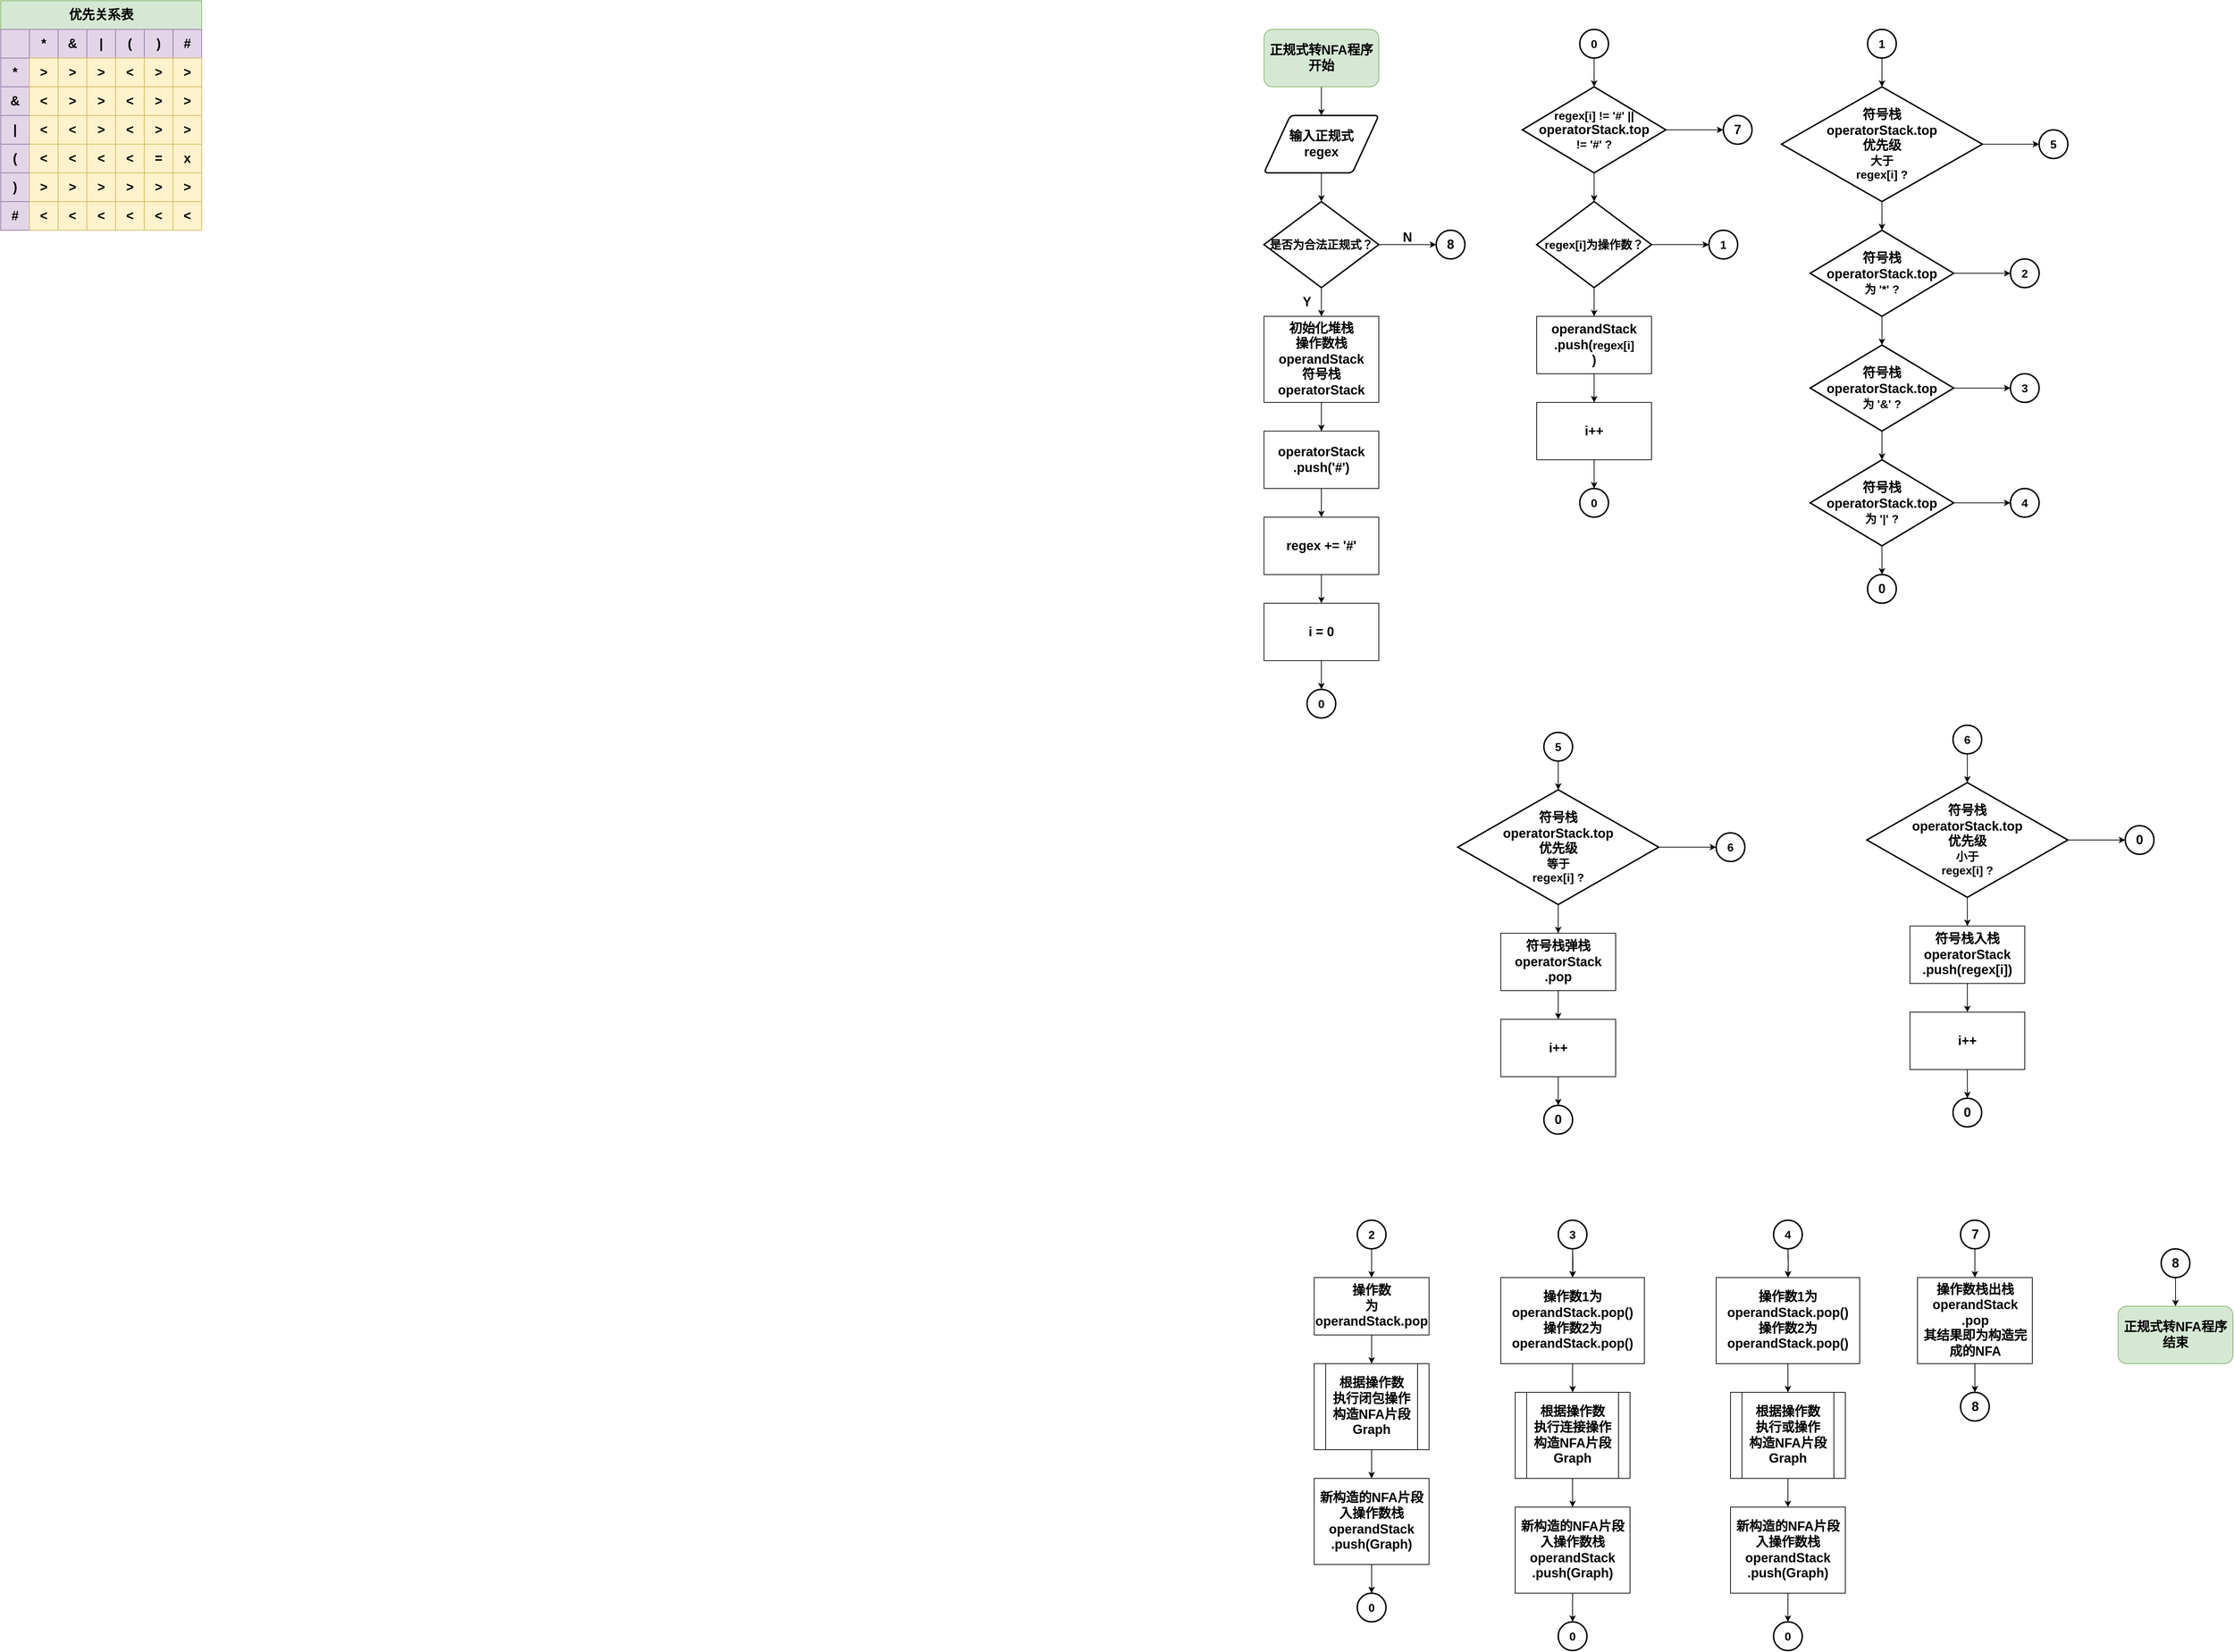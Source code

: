 <mxfile version="14.7.2" type="github">
  <diagram id="JaHIngfFHP9z-0MzOSH1" name="Page-1">
    <mxGraphModel dx="1018" dy="1250" grid="1" gridSize="10" guides="1" tooltips="1" connect="1" arrows="1" fold="1" page="1" pageScale="1" pageWidth="1654" pageHeight="2336" math="0" shadow="0">
      <root>
        <mxCell id="0" />
        <mxCell id="1" parent="0" />
        <mxCell id="HIaw6c_OQr-V_QlcpzKh-109" value="" style="group" vertex="1" connectable="0" parent="1">
          <mxGeometry width="280" height="320" as="geometry" />
        </mxCell>
        <mxCell id="HIaw6c_OQr-V_QlcpzKh-106" value="&lt;font style=&quot;font-size: 18px&quot;&gt;&lt;b&gt;优先关系表&lt;/b&gt;&lt;/font&gt;" style="rounded=0;whiteSpace=wrap;html=1;fillColor=#d5e8d4;strokeColor=#82b366;" vertex="1" parent="HIaw6c_OQr-V_QlcpzKh-109">
          <mxGeometry width="280" height="40" as="geometry" />
        </mxCell>
        <mxCell id="HIaw6c_OQr-V_QlcpzKh-15" value="" style="rounded=0;whiteSpace=wrap;html=1;fillColor=#e1d5e7;strokeColor=#9673a6;" vertex="1" parent="HIaw6c_OQr-V_QlcpzKh-109">
          <mxGeometry y="40" width="40" height="40" as="geometry" />
        </mxCell>
        <mxCell id="HIaw6c_OQr-V_QlcpzKh-16" value="&lt;font style=&quot;font-size: 18px&quot;&gt;&lt;b&gt;*&lt;/b&gt;&lt;/font&gt;" style="rounded=0;whiteSpace=wrap;html=1;fillColor=#e1d5e7;strokeColor=#9673a6;" vertex="1" parent="HIaw6c_OQr-V_QlcpzKh-109">
          <mxGeometry y="80" width="40" height="40" as="geometry" />
        </mxCell>
        <mxCell id="HIaw6c_OQr-V_QlcpzKh-17" value="&lt;font style=&quot;font-size: 18px&quot;&gt;&lt;b&gt;*&lt;/b&gt;&lt;/font&gt;" style="rounded=0;whiteSpace=wrap;html=1;fillColor=#e1d5e7;strokeColor=#9673a6;" vertex="1" parent="HIaw6c_OQr-V_QlcpzKh-109">
          <mxGeometry x="40" y="40" width="40" height="40" as="geometry" />
        </mxCell>
        <mxCell id="HIaw6c_OQr-V_QlcpzKh-18" value="&lt;font style=&quot;font-size: 18px&quot;&gt;&lt;b&gt;&amp;gt;&lt;/b&gt;&lt;/font&gt;" style="rounded=0;whiteSpace=wrap;html=1;fillColor=#fff2cc;strokeColor=#d6b656;" vertex="1" parent="HIaw6c_OQr-V_QlcpzKh-109">
          <mxGeometry x="40" y="80" width="40" height="40" as="geometry" />
        </mxCell>
        <mxCell id="HIaw6c_OQr-V_QlcpzKh-19" value="&lt;font style=&quot;font-size: 18px&quot;&gt;&lt;b&gt;&amp;amp;&lt;/b&gt;&lt;/font&gt;" style="rounded=0;whiteSpace=wrap;html=1;fillColor=#e1d5e7;strokeColor=#9673a6;" vertex="1" parent="HIaw6c_OQr-V_QlcpzKh-109">
          <mxGeometry x="80" y="40" width="40" height="40" as="geometry" />
        </mxCell>
        <mxCell id="HIaw6c_OQr-V_QlcpzKh-20" value="&lt;b style=&quot;font-size: 18px&quot;&gt;&amp;gt;&lt;/b&gt;" style="rounded=0;whiteSpace=wrap;html=1;fillColor=#fff2cc;strokeColor=#d6b656;" vertex="1" parent="HIaw6c_OQr-V_QlcpzKh-109">
          <mxGeometry x="80" y="80" width="40" height="40" as="geometry" />
        </mxCell>
        <mxCell id="HIaw6c_OQr-V_QlcpzKh-21" value="&lt;font style=&quot;font-size: 18px&quot;&gt;&lt;b&gt;|&lt;/b&gt;&lt;/font&gt;" style="rounded=0;whiteSpace=wrap;html=1;fillColor=#e1d5e7;strokeColor=#9673a6;" vertex="1" parent="HIaw6c_OQr-V_QlcpzKh-109">
          <mxGeometry x="120" y="40" width="40" height="40" as="geometry" />
        </mxCell>
        <mxCell id="HIaw6c_OQr-V_QlcpzKh-22" value="&lt;b style=&quot;font-size: 18px&quot;&gt;&amp;gt;&lt;/b&gt;" style="rounded=0;whiteSpace=wrap;html=1;fillColor=#fff2cc;strokeColor=#d6b656;" vertex="1" parent="HIaw6c_OQr-V_QlcpzKh-109">
          <mxGeometry x="120" y="80" width="40" height="40" as="geometry" />
        </mxCell>
        <mxCell id="HIaw6c_OQr-V_QlcpzKh-23" value="&lt;b style=&quot;font-size: 18px&quot;&gt;&amp;amp;&lt;/b&gt;" style="rounded=0;whiteSpace=wrap;html=1;fillColor=#e1d5e7;strokeColor=#9673a6;" vertex="1" parent="HIaw6c_OQr-V_QlcpzKh-109">
          <mxGeometry y="120" width="40" height="40" as="geometry" />
        </mxCell>
        <mxCell id="HIaw6c_OQr-V_QlcpzKh-24" value="&lt;b style=&quot;font-size: 18px&quot;&gt;|&lt;/b&gt;" style="rounded=0;whiteSpace=wrap;html=1;fillColor=#e1d5e7;strokeColor=#9673a6;" vertex="1" parent="HIaw6c_OQr-V_QlcpzKh-109">
          <mxGeometry y="160" width="40" height="40" as="geometry" />
        </mxCell>
        <mxCell id="HIaw6c_OQr-V_QlcpzKh-25" value="&lt;b style=&quot;font-size: 18px&quot;&gt;&amp;lt;&lt;/b&gt;" style="rounded=0;whiteSpace=wrap;html=1;fillColor=#fff2cc;strokeColor=#d6b656;" vertex="1" parent="HIaw6c_OQr-V_QlcpzKh-109">
          <mxGeometry x="40" y="120" width="40" height="40" as="geometry" />
        </mxCell>
        <mxCell id="HIaw6c_OQr-V_QlcpzKh-26" value="&lt;b style=&quot;font-size: 18px&quot;&gt;&amp;lt;&lt;/b&gt;" style="rounded=0;whiteSpace=wrap;html=1;fillColor=#fff2cc;strokeColor=#d6b656;" vertex="1" parent="HIaw6c_OQr-V_QlcpzKh-109">
          <mxGeometry x="40" y="160" width="40" height="40" as="geometry" />
        </mxCell>
        <mxCell id="HIaw6c_OQr-V_QlcpzKh-27" value="&lt;b style=&quot;font-size: 18px&quot;&gt;&amp;gt;&lt;/b&gt;" style="rounded=0;whiteSpace=wrap;html=1;fillColor=#fff2cc;strokeColor=#d6b656;" vertex="1" parent="HIaw6c_OQr-V_QlcpzKh-109">
          <mxGeometry x="80" y="120" width="40" height="40" as="geometry" />
        </mxCell>
        <mxCell id="HIaw6c_OQr-V_QlcpzKh-28" value="&lt;b style=&quot;font-size: 18px&quot;&gt;&amp;lt;&lt;/b&gt;" style="rounded=0;whiteSpace=wrap;html=1;fillColor=#fff2cc;strokeColor=#d6b656;" vertex="1" parent="HIaw6c_OQr-V_QlcpzKh-109">
          <mxGeometry x="80" y="160" width="40" height="40" as="geometry" />
        </mxCell>
        <mxCell id="HIaw6c_OQr-V_QlcpzKh-29" value="&lt;b style=&quot;font-size: 18px&quot;&gt;&amp;gt;&lt;/b&gt;" style="rounded=0;whiteSpace=wrap;html=1;fillColor=#fff2cc;strokeColor=#d6b656;" vertex="1" parent="HIaw6c_OQr-V_QlcpzKh-109">
          <mxGeometry x="120" y="120" width="40" height="40" as="geometry" />
        </mxCell>
        <mxCell id="HIaw6c_OQr-V_QlcpzKh-30" value="&lt;b style=&quot;font-size: 18px&quot;&gt;&amp;gt;&lt;/b&gt;" style="rounded=0;whiteSpace=wrap;html=1;fillColor=#fff2cc;strokeColor=#d6b656;" vertex="1" parent="HIaw6c_OQr-V_QlcpzKh-109">
          <mxGeometry x="120" y="160" width="40" height="40" as="geometry" />
        </mxCell>
        <mxCell id="HIaw6c_OQr-V_QlcpzKh-31" value="&lt;font style=&quot;font-size: 18px&quot;&gt;&lt;b&gt;(&lt;/b&gt;&lt;/font&gt;" style="rounded=0;whiteSpace=wrap;html=1;fillColor=#e1d5e7;strokeColor=#9673a6;" vertex="1" parent="HIaw6c_OQr-V_QlcpzKh-109">
          <mxGeometry x="160" y="40" width="40" height="40" as="geometry" />
        </mxCell>
        <mxCell id="HIaw6c_OQr-V_QlcpzKh-32" value="&lt;b style=&quot;font-size: 18px&quot;&gt;&amp;lt;&lt;/b&gt;" style="rounded=0;whiteSpace=wrap;html=1;fillColor=#fff2cc;strokeColor=#d6b656;" vertex="1" parent="HIaw6c_OQr-V_QlcpzKh-109">
          <mxGeometry x="160" y="80" width="40" height="40" as="geometry" />
        </mxCell>
        <mxCell id="HIaw6c_OQr-V_QlcpzKh-33" value="&lt;font style=&quot;font-size: 18px&quot;&gt;&lt;b&gt;)&lt;/b&gt;&lt;/font&gt;" style="rounded=0;whiteSpace=wrap;html=1;fillColor=#e1d5e7;strokeColor=#9673a6;" vertex="1" parent="HIaw6c_OQr-V_QlcpzKh-109">
          <mxGeometry x="200" y="40" width="40" height="40" as="geometry" />
        </mxCell>
        <mxCell id="HIaw6c_OQr-V_QlcpzKh-34" value="&lt;b style=&quot;font-size: 18px&quot;&gt;&amp;gt;&lt;/b&gt;" style="rounded=0;whiteSpace=wrap;html=1;fillColor=#fff2cc;strokeColor=#d6b656;" vertex="1" parent="HIaw6c_OQr-V_QlcpzKh-109">
          <mxGeometry x="200" y="80" width="40" height="40" as="geometry" />
        </mxCell>
        <mxCell id="HIaw6c_OQr-V_QlcpzKh-35" value="&lt;font style=&quot;font-size: 18px&quot;&gt;&lt;b&gt;#&lt;/b&gt;&lt;/font&gt;" style="rounded=0;whiteSpace=wrap;html=1;fillColor=#e1d5e7;strokeColor=#9673a6;" vertex="1" parent="HIaw6c_OQr-V_QlcpzKh-109">
          <mxGeometry x="240" y="40" width="40" height="40" as="geometry" />
        </mxCell>
        <mxCell id="HIaw6c_OQr-V_QlcpzKh-36" value="&lt;b style=&quot;font-size: 18px&quot;&gt;&amp;gt;&lt;/b&gt;" style="rounded=0;whiteSpace=wrap;html=1;fillColor=#fff2cc;strokeColor=#d6b656;" vertex="1" parent="HIaw6c_OQr-V_QlcpzKh-109">
          <mxGeometry x="240" y="80" width="40" height="40" as="geometry" />
        </mxCell>
        <mxCell id="HIaw6c_OQr-V_QlcpzKh-39" value="&lt;b style=&quot;font-size: 18px&quot;&gt;&amp;lt;&lt;/b&gt;" style="rounded=0;whiteSpace=wrap;html=1;fillColor=#fff2cc;strokeColor=#d6b656;" vertex="1" parent="HIaw6c_OQr-V_QlcpzKh-109">
          <mxGeometry x="160" y="120" width="40" height="40" as="geometry" />
        </mxCell>
        <mxCell id="HIaw6c_OQr-V_QlcpzKh-40" value="&lt;b style=&quot;font-size: 18px&quot;&gt;&amp;lt;&lt;/b&gt;" style="rounded=0;whiteSpace=wrap;html=1;fillColor=#fff2cc;strokeColor=#d6b656;" vertex="1" parent="HIaw6c_OQr-V_QlcpzKh-109">
          <mxGeometry x="160" y="160" width="40" height="40" as="geometry" />
        </mxCell>
        <mxCell id="HIaw6c_OQr-V_QlcpzKh-41" value="&lt;b style=&quot;font-size: 18px&quot;&gt;&amp;gt;&lt;/b&gt;" style="rounded=0;whiteSpace=wrap;html=1;fillColor=#fff2cc;strokeColor=#d6b656;" vertex="1" parent="HIaw6c_OQr-V_QlcpzKh-109">
          <mxGeometry x="200" y="120" width="40" height="40" as="geometry" />
        </mxCell>
        <mxCell id="HIaw6c_OQr-V_QlcpzKh-42" value="&lt;b style=&quot;font-size: 18px&quot;&gt;&amp;gt;&lt;/b&gt;" style="rounded=0;whiteSpace=wrap;html=1;fillColor=#fff2cc;strokeColor=#d6b656;" vertex="1" parent="HIaw6c_OQr-V_QlcpzKh-109">
          <mxGeometry x="200" y="160" width="40" height="40" as="geometry" />
        </mxCell>
        <mxCell id="HIaw6c_OQr-V_QlcpzKh-43" value="&lt;b style=&quot;font-size: 18px&quot;&gt;&amp;gt;&lt;/b&gt;" style="rounded=0;whiteSpace=wrap;html=1;fillColor=#fff2cc;strokeColor=#d6b656;" vertex="1" parent="HIaw6c_OQr-V_QlcpzKh-109">
          <mxGeometry x="240" y="120" width="40" height="40" as="geometry" />
        </mxCell>
        <mxCell id="HIaw6c_OQr-V_QlcpzKh-44" value="&lt;b style=&quot;font-size: 18px&quot;&gt;&amp;gt;&lt;/b&gt;" style="rounded=0;whiteSpace=wrap;html=1;fillColor=#fff2cc;strokeColor=#d6b656;" vertex="1" parent="HIaw6c_OQr-V_QlcpzKh-109">
          <mxGeometry x="240" y="160" width="40" height="40" as="geometry" />
        </mxCell>
        <mxCell id="HIaw6c_OQr-V_QlcpzKh-47" value="&lt;b style=&quot;font-size: 18px&quot;&gt;(&lt;/b&gt;" style="rounded=0;whiteSpace=wrap;html=1;fillColor=#e1d5e7;strokeColor=#9673a6;" vertex="1" parent="HIaw6c_OQr-V_QlcpzKh-109">
          <mxGeometry y="200" width="40" height="40" as="geometry" />
        </mxCell>
        <mxCell id="HIaw6c_OQr-V_QlcpzKh-48" value="&lt;b style=&quot;font-size: 18px&quot;&gt;)&lt;/b&gt;" style="rounded=0;whiteSpace=wrap;html=1;fillColor=#e1d5e7;strokeColor=#9673a6;" vertex="1" parent="HIaw6c_OQr-V_QlcpzKh-109">
          <mxGeometry y="240" width="40" height="40" as="geometry" />
        </mxCell>
        <mxCell id="HIaw6c_OQr-V_QlcpzKh-49" value="&lt;b style=&quot;font-size: 18px&quot;&gt;&amp;lt;&lt;/b&gt;" style="rounded=0;whiteSpace=wrap;html=1;fillColor=#fff2cc;strokeColor=#d6b656;" vertex="1" parent="HIaw6c_OQr-V_QlcpzKh-109">
          <mxGeometry x="40" y="200" width="40" height="40" as="geometry" />
        </mxCell>
        <mxCell id="HIaw6c_OQr-V_QlcpzKh-50" value="&lt;b style=&quot;font-size: 18px&quot;&gt;&amp;gt;&lt;/b&gt;" style="rounded=0;whiteSpace=wrap;html=1;fillColor=#fff2cc;strokeColor=#d6b656;" vertex="1" parent="HIaw6c_OQr-V_QlcpzKh-109">
          <mxGeometry x="40" y="240" width="40" height="40" as="geometry" />
        </mxCell>
        <mxCell id="HIaw6c_OQr-V_QlcpzKh-51" value="&lt;b style=&quot;font-size: 18px&quot;&gt;&amp;lt;&lt;/b&gt;" style="rounded=0;whiteSpace=wrap;html=1;fillColor=#fff2cc;strokeColor=#d6b656;" vertex="1" parent="HIaw6c_OQr-V_QlcpzKh-109">
          <mxGeometry x="80" y="200" width="40" height="40" as="geometry" />
        </mxCell>
        <mxCell id="HIaw6c_OQr-V_QlcpzKh-52" value="&lt;b style=&quot;font-size: 18px&quot;&gt;&amp;gt;&lt;/b&gt;" style="rounded=0;whiteSpace=wrap;html=1;fillColor=#fff2cc;strokeColor=#d6b656;" vertex="1" parent="HIaw6c_OQr-V_QlcpzKh-109">
          <mxGeometry x="80" y="240" width="40" height="40" as="geometry" />
        </mxCell>
        <mxCell id="HIaw6c_OQr-V_QlcpzKh-53" value="&lt;b style=&quot;font-size: 18px&quot;&gt;&amp;lt;&lt;/b&gt;" style="rounded=0;whiteSpace=wrap;html=1;fillColor=#fff2cc;strokeColor=#d6b656;" vertex="1" parent="HIaw6c_OQr-V_QlcpzKh-109">
          <mxGeometry x="120" y="200" width="40" height="40" as="geometry" />
        </mxCell>
        <mxCell id="HIaw6c_OQr-V_QlcpzKh-54" value="&lt;b style=&quot;font-size: 18px&quot;&gt;&amp;gt;&lt;/b&gt;" style="rounded=0;whiteSpace=wrap;html=1;fillColor=#fff2cc;strokeColor=#d6b656;" vertex="1" parent="HIaw6c_OQr-V_QlcpzKh-109">
          <mxGeometry x="120" y="240" width="40" height="40" as="geometry" />
        </mxCell>
        <mxCell id="HIaw6c_OQr-V_QlcpzKh-55" value="&lt;b style=&quot;font-size: 18px&quot;&gt;#&lt;/b&gt;" style="rounded=0;whiteSpace=wrap;html=1;fillColor=#e1d5e7;strokeColor=#9673a6;" vertex="1" parent="HIaw6c_OQr-V_QlcpzKh-109">
          <mxGeometry y="280" width="40" height="40" as="geometry" />
        </mxCell>
        <mxCell id="HIaw6c_OQr-V_QlcpzKh-57" value="&lt;span style=&quot;font-size: 18px&quot;&gt;&lt;b&gt;&amp;lt;&lt;/b&gt;&lt;/span&gt;" style="rounded=0;whiteSpace=wrap;html=1;fillColor=#fff2cc;strokeColor=#d6b656;" vertex="1" parent="HIaw6c_OQr-V_QlcpzKh-109">
          <mxGeometry x="40" y="280" width="40" height="40" as="geometry" />
        </mxCell>
        <mxCell id="HIaw6c_OQr-V_QlcpzKh-59" value="&lt;b style=&quot;font-size: 18px&quot;&gt;&amp;lt;&lt;/b&gt;" style="rounded=0;whiteSpace=wrap;html=1;fillColor=#fff2cc;strokeColor=#d6b656;" vertex="1" parent="HIaw6c_OQr-V_QlcpzKh-109">
          <mxGeometry x="80" y="280" width="40" height="40" as="geometry" />
        </mxCell>
        <mxCell id="HIaw6c_OQr-V_QlcpzKh-61" value="&lt;b style=&quot;font-size: 18px&quot;&gt;&amp;lt;&lt;/b&gt;" style="rounded=0;whiteSpace=wrap;html=1;fillColor=#fff2cc;strokeColor=#d6b656;" vertex="1" parent="HIaw6c_OQr-V_QlcpzKh-109">
          <mxGeometry x="120" y="280" width="40" height="40" as="geometry" />
        </mxCell>
        <mxCell id="HIaw6c_OQr-V_QlcpzKh-63" value="&lt;b style=&quot;font-size: 18px&quot;&gt;&amp;lt;&lt;/b&gt;" style="rounded=0;whiteSpace=wrap;html=1;fillColor=#fff2cc;strokeColor=#d6b656;" vertex="1" parent="HIaw6c_OQr-V_QlcpzKh-109">
          <mxGeometry x="160" y="200" width="40" height="40" as="geometry" />
        </mxCell>
        <mxCell id="HIaw6c_OQr-V_QlcpzKh-64" value="&lt;b style=&quot;font-size: 18px&quot;&gt;&amp;gt;&lt;/b&gt;" style="rounded=0;whiteSpace=wrap;html=1;fillColor=#fff2cc;strokeColor=#d6b656;" vertex="1" parent="HIaw6c_OQr-V_QlcpzKh-109">
          <mxGeometry x="160" y="240" width="40" height="40" as="geometry" />
        </mxCell>
        <mxCell id="HIaw6c_OQr-V_QlcpzKh-65" value="&lt;span style=&quot;font-size: 18px&quot;&gt;&lt;b&gt;=&lt;/b&gt;&lt;/span&gt;" style="rounded=0;whiteSpace=wrap;html=1;fillColor=#fff2cc;strokeColor=#d6b656;" vertex="1" parent="HIaw6c_OQr-V_QlcpzKh-109">
          <mxGeometry x="200" y="200" width="40" height="40" as="geometry" />
        </mxCell>
        <mxCell id="HIaw6c_OQr-V_QlcpzKh-66" value="&lt;b style=&quot;font-size: 18px&quot;&gt;&amp;gt;&lt;/b&gt;" style="rounded=0;whiteSpace=wrap;html=1;fillColor=#fff2cc;strokeColor=#d6b656;" vertex="1" parent="HIaw6c_OQr-V_QlcpzKh-109">
          <mxGeometry x="200" y="240" width="40" height="40" as="geometry" />
        </mxCell>
        <mxCell id="HIaw6c_OQr-V_QlcpzKh-67" value="&lt;span style=&quot;font-size: 18px&quot;&gt;&lt;b&gt;x&lt;/b&gt;&lt;/span&gt;" style="rounded=0;whiteSpace=wrap;html=1;fillColor=#fff2cc;strokeColor=#d6b656;" vertex="1" parent="HIaw6c_OQr-V_QlcpzKh-109">
          <mxGeometry x="240" y="200" width="40" height="40" as="geometry" />
        </mxCell>
        <mxCell id="HIaw6c_OQr-V_QlcpzKh-68" value="&lt;b style=&quot;font-size: 18px&quot;&gt;&amp;gt;&lt;/b&gt;" style="rounded=0;whiteSpace=wrap;html=1;fillColor=#fff2cc;strokeColor=#d6b656;" vertex="1" parent="HIaw6c_OQr-V_QlcpzKh-109">
          <mxGeometry x="240" y="240" width="40" height="40" as="geometry" />
        </mxCell>
        <mxCell id="HIaw6c_OQr-V_QlcpzKh-71" value="&lt;b style=&quot;font-size: 18px&quot;&gt;&amp;lt;&lt;/b&gt;" style="rounded=0;whiteSpace=wrap;html=1;fillColor=#fff2cc;strokeColor=#d6b656;" vertex="1" parent="HIaw6c_OQr-V_QlcpzKh-109">
          <mxGeometry x="160" y="280" width="40" height="40" as="geometry" />
        </mxCell>
        <mxCell id="HIaw6c_OQr-V_QlcpzKh-73" value="&lt;b style=&quot;font-size: 18px&quot;&gt;&amp;lt;&lt;/b&gt;" style="rounded=0;whiteSpace=wrap;html=1;fillColor=#fff2cc;strokeColor=#d6b656;" vertex="1" parent="HIaw6c_OQr-V_QlcpzKh-109">
          <mxGeometry x="200" y="280" width="40" height="40" as="geometry" />
        </mxCell>
        <mxCell id="HIaw6c_OQr-V_QlcpzKh-75" value="&lt;b style=&quot;font-size: 18px&quot;&gt;&amp;lt;&lt;/b&gt;" style="rounded=0;whiteSpace=wrap;html=1;fillColor=#fff2cc;strokeColor=#d6b656;" vertex="1" parent="HIaw6c_OQr-V_QlcpzKh-109">
          <mxGeometry x="240" y="280" width="40" height="40" as="geometry" />
        </mxCell>
        <mxCell id="HIaw6c_OQr-V_QlcpzKh-241" value="" style="group" vertex="1" connectable="0" parent="1">
          <mxGeometry x="2120" y="40" width="320" height="680" as="geometry" />
        </mxCell>
        <mxCell id="HIaw6c_OQr-V_QlcpzKh-126" value="&lt;font size=&quot;3&quot;&gt;&lt;b&gt;regex[i] != &#39;#&#39; ||&lt;br&gt;&lt;/b&gt;&lt;/font&gt;&lt;b style=&quot;font-size: 18px&quot;&gt;operatorStack.top&lt;br&gt;&lt;/b&gt;&lt;font size=&quot;3&quot;&gt;&lt;b&gt;!= &#39;#&#39; ?&lt;br&gt;&lt;/b&gt;&lt;/font&gt;" style="strokeWidth=2;html=1;shape=mxgraph.flowchart.decision;whiteSpace=wrap;" vertex="1" parent="HIaw6c_OQr-V_QlcpzKh-241">
          <mxGeometry y="80" width="200" height="120" as="geometry" />
        </mxCell>
        <mxCell id="HIaw6c_OQr-V_QlcpzKh-128" value="&lt;b style=&quot;font-size: medium&quot;&gt;regex[i]为操作数？&lt;/b&gt;&lt;font size=&quot;3&quot;&gt;&lt;b&gt;&lt;br&gt;&lt;/b&gt;&lt;/font&gt;" style="strokeWidth=2;html=1;shape=mxgraph.flowchart.decision;whiteSpace=wrap;" vertex="1" parent="HIaw6c_OQr-V_QlcpzKh-241">
          <mxGeometry x="20" y="240" width="160" height="120" as="geometry" />
        </mxCell>
        <mxCell id="HIaw6c_OQr-V_QlcpzKh-160" style="edgeStyle=orthogonalEdgeStyle;rounded=0;orthogonalLoop=1;jettySize=auto;html=1;exitX=0.5;exitY=1;exitDx=0;exitDy=0;exitPerimeter=0;entryX=0.5;entryY=0;entryDx=0;entryDy=0;entryPerimeter=0;" edge="1" parent="HIaw6c_OQr-V_QlcpzKh-241" source="HIaw6c_OQr-V_QlcpzKh-126" target="HIaw6c_OQr-V_QlcpzKh-128">
          <mxGeometry relative="1" as="geometry" />
        </mxCell>
        <mxCell id="HIaw6c_OQr-V_QlcpzKh-130" value="&lt;b style=&quot;font-size: 18px&quot;&gt;operandStack&lt;br&gt;.push(&lt;/b&gt;&lt;b style=&quot;font-size: medium&quot;&gt;regex[i]&lt;/b&gt;&lt;b style=&quot;font-size: 18px&quot;&gt;&lt;br&gt;)&lt;/b&gt;" style="rounded=0;whiteSpace=wrap;html=1;" vertex="1" parent="HIaw6c_OQr-V_QlcpzKh-241">
          <mxGeometry x="20" y="400" width="160" height="80" as="geometry" />
        </mxCell>
        <mxCell id="HIaw6c_OQr-V_QlcpzKh-161" style="edgeStyle=orthogonalEdgeStyle;rounded=0;orthogonalLoop=1;jettySize=auto;html=1;exitX=0.5;exitY=1;exitDx=0;exitDy=0;exitPerimeter=0;entryX=0.5;entryY=0;entryDx=0;entryDy=0;" edge="1" parent="HIaw6c_OQr-V_QlcpzKh-241" source="HIaw6c_OQr-V_QlcpzKh-128" target="HIaw6c_OQr-V_QlcpzKh-130">
          <mxGeometry relative="1" as="geometry" />
        </mxCell>
        <mxCell id="HIaw6c_OQr-V_QlcpzKh-131" value="&lt;span style=&quot;font-size: 18px&quot;&gt;&lt;b&gt;i++&lt;/b&gt;&lt;/span&gt;" style="rounded=0;whiteSpace=wrap;html=1;" vertex="1" parent="HIaw6c_OQr-V_QlcpzKh-241">
          <mxGeometry x="20" y="520" width="160" height="80" as="geometry" />
        </mxCell>
        <mxCell id="HIaw6c_OQr-V_QlcpzKh-162" style="edgeStyle=orthogonalEdgeStyle;rounded=0;orthogonalLoop=1;jettySize=auto;html=1;exitX=0.5;exitY=1;exitDx=0;exitDy=0;entryX=0.5;entryY=0;entryDx=0;entryDy=0;" edge="1" parent="HIaw6c_OQr-V_QlcpzKh-241" source="HIaw6c_OQr-V_QlcpzKh-130" target="HIaw6c_OQr-V_QlcpzKh-131">
          <mxGeometry relative="1" as="geometry" />
        </mxCell>
        <mxCell id="HIaw6c_OQr-V_QlcpzKh-159" style="edgeStyle=orthogonalEdgeStyle;rounded=0;orthogonalLoop=1;jettySize=auto;html=1;exitX=0.5;exitY=1;exitDx=0;exitDy=0;exitPerimeter=0;entryX=0.5;entryY=0;entryDx=0;entryDy=0;entryPerimeter=0;" edge="1" parent="HIaw6c_OQr-V_QlcpzKh-241" source="HIaw6c_OQr-V_QlcpzKh-158" target="HIaw6c_OQr-V_QlcpzKh-126">
          <mxGeometry relative="1" as="geometry" />
        </mxCell>
        <mxCell id="HIaw6c_OQr-V_QlcpzKh-158" value="&lt;font size=&quot;3&quot;&gt;&lt;b&gt;0&lt;/b&gt;&lt;/font&gt;" style="strokeWidth=2;html=1;shape=mxgraph.flowchart.start_2;whiteSpace=wrap;" vertex="1" parent="HIaw6c_OQr-V_QlcpzKh-241">
          <mxGeometry x="80" width="40" height="40" as="geometry" />
        </mxCell>
        <mxCell id="HIaw6c_OQr-V_QlcpzKh-163" value="&lt;font size=&quot;3&quot;&gt;&lt;b&gt;0&lt;/b&gt;&lt;/font&gt;" style="strokeWidth=2;html=1;shape=mxgraph.flowchart.start_2;whiteSpace=wrap;" vertex="1" parent="HIaw6c_OQr-V_QlcpzKh-241">
          <mxGeometry x="80" y="640" width="40" height="40" as="geometry" />
        </mxCell>
        <mxCell id="HIaw6c_OQr-V_QlcpzKh-164" style="edgeStyle=orthogonalEdgeStyle;rounded=0;orthogonalLoop=1;jettySize=auto;html=1;exitX=0.5;exitY=1;exitDx=0;exitDy=0;entryX=0.5;entryY=0;entryDx=0;entryDy=0;entryPerimeter=0;" edge="1" parent="HIaw6c_OQr-V_QlcpzKh-241" source="HIaw6c_OQr-V_QlcpzKh-131" target="HIaw6c_OQr-V_QlcpzKh-163">
          <mxGeometry relative="1" as="geometry" />
        </mxCell>
        <mxCell id="HIaw6c_OQr-V_QlcpzKh-179" value="&lt;font size=&quot;3&quot;&gt;&lt;b&gt;1&lt;/b&gt;&lt;/font&gt;" style="strokeWidth=2;html=1;shape=mxgraph.flowchart.start_2;whiteSpace=wrap;" vertex="1" parent="HIaw6c_OQr-V_QlcpzKh-241">
          <mxGeometry x="260" y="280" width="40" height="40" as="geometry" />
        </mxCell>
        <mxCell id="HIaw6c_OQr-V_QlcpzKh-180" style="edgeStyle=orthogonalEdgeStyle;rounded=0;orthogonalLoop=1;jettySize=auto;html=1;exitX=1;exitY=0.5;exitDx=0;exitDy=0;exitPerimeter=0;entryX=0;entryY=0.5;entryDx=0;entryDy=0;entryPerimeter=0;" edge="1" parent="HIaw6c_OQr-V_QlcpzKh-241" source="HIaw6c_OQr-V_QlcpzKh-128" target="HIaw6c_OQr-V_QlcpzKh-179">
          <mxGeometry relative="1" as="geometry" />
        </mxCell>
        <mxCell id="HIaw6c_OQr-V_QlcpzKh-214" value="&lt;font style=&quot;font-size: 18px&quot;&gt;&lt;b&gt;7&lt;/b&gt;&lt;/font&gt;" style="strokeWidth=2;html=1;shape=mxgraph.flowchart.start_2;whiteSpace=wrap;" vertex="1" parent="HIaw6c_OQr-V_QlcpzKh-241">
          <mxGeometry x="280" y="120" width="40" height="40" as="geometry" />
        </mxCell>
        <mxCell id="HIaw6c_OQr-V_QlcpzKh-215" style="edgeStyle=orthogonalEdgeStyle;rounded=0;orthogonalLoop=1;jettySize=auto;html=1;exitX=1;exitY=0.5;exitDx=0;exitDy=0;exitPerimeter=0;entryX=0;entryY=0.5;entryDx=0;entryDy=0;entryPerimeter=0;" edge="1" parent="HIaw6c_OQr-V_QlcpzKh-241" source="HIaw6c_OQr-V_QlcpzKh-126" target="HIaw6c_OQr-V_QlcpzKh-214">
          <mxGeometry relative="1" as="geometry" />
        </mxCell>
        <mxCell id="HIaw6c_OQr-V_QlcpzKh-242" value="" style="group" vertex="1" connectable="0" parent="1">
          <mxGeometry x="2481" y="40" width="399" height="800" as="geometry" />
        </mxCell>
        <mxCell id="HIaw6c_OQr-V_QlcpzKh-135" value="&lt;b style=&quot;font-size: 18px&quot;&gt;符号栈&lt;br&gt;&lt;/b&gt;&lt;b style=&quot;font-size: 18px&quot;&gt;operatorStack.top&lt;br&gt;优先级&lt;br&gt;&lt;/b&gt;&lt;font size=&quot;3&quot;&gt;&lt;b&gt;大于&lt;br&gt;&lt;/b&gt;&lt;/font&gt;&lt;b style=&quot;font-size: medium&quot;&gt;regex[i] ?&lt;/b&gt;&lt;font size=&quot;3&quot;&gt;&lt;b&gt;&lt;br&gt;&lt;/b&gt;&lt;/font&gt;" style="strokeWidth=2;html=1;shape=mxgraph.flowchart.decision;whiteSpace=wrap;" vertex="1" parent="HIaw6c_OQr-V_QlcpzKh-242">
          <mxGeometry y="80" width="280" height="160" as="geometry" />
        </mxCell>
        <mxCell id="HIaw6c_OQr-V_QlcpzKh-136" value="&lt;b style=&quot;font-size: 18px&quot;&gt;符号栈&lt;br&gt;&lt;/b&gt;&lt;b style=&quot;font-size: 18px&quot;&gt;operatorStack.top&lt;br&gt;&lt;/b&gt;&lt;font size=&quot;3&quot;&gt;&lt;b&gt;为 &#39;*&#39; ?&lt;br&gt;&lt;/b&gt;&lt;/font&gt;" style="strokeWidth=2;html=1;shape=mxgraph.flowchart.decision;whiteSpace=wrap;" vertex="1" parent="HIaw6c_OQr-V_QlcpzKh-242">
          <mxGeometry x="40" y="280" width="200" height="120" as="geometry" />
        </mxCell>
        <mxCell id="HIaw6c_OQr-V_QlcpzKh-167" style="edgeStyle=orthogonalEdgeStyle;rounded=0;orthogonalLoop=1;jettySize=auto;html=1;exitX=0.5;exitY=1;exitDx=0;exitDy=0;exitPerimeter=0;entryX=0.5;entryY=0;entryDx=0;entryDy=0;entryPerimeter=0;" edge="1" parent="HIaw6c_OQr-V_QlcpzKh-242" source="HIaw6c_OQr-V_QlcpzKh-135" target="HIaw6c_OQr-V_QlcpzKh-136">
          <mxGeometry relative="1" as="geometry" />
        </mxCell>
        <mxCell id="HIaw6c_OQr-V_QlcpzKh-137" value="&lt;b style=&quot;font-size: 18px&quot;&gt;符号栈&lt;br&gt;&lt;/b&gt;&lt;b style=&quot;font-size: 18px&quot;&gt;operatorStack.top&lt;br&gt;&lt;/b&gt;&lt;font size=&quot;3&quot;&gt;&lt;b&gt;为 &#39;&amp;amp;&#39; ?&lt;br&gt;&lt;/b&gt;&lt;/font&gt;" style="strokeWidth=2;html=1;shape=mxgraph.flowchart.decision;whiteSpace=wrap;" vertex="1" parent="HIaw6c_OQr-V_QlcpzKh-242">
          <mxGeometry x="40" y="440" width="200" height="120" as="geometry" />
        </mxCell>
        <mxCell id="HIaw6c_OQr-V_QlcpzKh-168" style="edgeStyle=orthogonalEdgeStyle;rounded=0;orthogonalLoop=1;jettySize=auto;html=1;exitX=0.5;exitY=1;exitDx=0;exitDy=0;exitPerimeter=0;entryX=0.5;entryY=0;entryDx=0;entryDy=0;entryPerimeter=0;" edge="1" parent="HIaw6c_OQr-V_QlcpzKh-242" source="HIaw6c_OQr-V_QlcpzKh-136" target="HIaw6c_OQr-V_QlcpzKh-137">
          <mxGeometry relative="1" as="geometry" />
        </mxCell>
        <mxCell id="HIaw6c_OQr-V_QlcpzKh-182" style="edgeStyle=orthogonalEdgeStyle;rounded=0;orthogonalLoop=1;jettySize=auto;html=1;exitX=0.5;exitY=1;exitDx=0;exitDy=0;exitPerimeter=0;entryX=0.5;entryY=0;entryDx=0;entryDy=0;entryPerimeter=0;" edge="1" parent="HIaw6c_OQr-V_QlcpzKh-242" source="HIaw6c_OQr-V_QlcpzKh-138">
          <mxGeometry relative="1" as="geometry">
            <mxPoint x="140" y="760" as="targetPoint" />
          </mxGeometry>
        </mxCell>
        <mxCell id="HIaw6c_OQr-V_QlcpzKh-138" value="&lt;b style=&quot;font-size: 18px&quot;&gt;符号栈&lt;br&gt;&lt;/b&gt;&lt;b style=&quot;font-size: 18px&quot;&gt;operatorStack.top&lt;br&gt;&lt;/b&gt;&lt;font size=&quot;3&quot;&gt;&lt;b&gt;为 &#39;|&#39; ?&lt;br&gt;&lt;/b&gt;&lt;/font&gt;" style="strokeWidth=2;html=1;shape=mxgraph.flowchart.decision;whiteSpace=wrap;" vertex="1" parent="HIaw6c_OQr-V_QlcpzKh-242">
          <mxGeometry x="40" y="600" width="200" height="120" as="geometry" />
        </mxCell>
        <mxCell id="HIaw6c_OQr-V_QlcpzKh-169" style="edgeStyle=orthogonalEdgeStyle;rounded=0;orthogonalLoop=1;jettySize=auto;html=1;exitX=0.5;exitY=1;exitDx=0;exitDy=0;exitPerimeter=0;entryX=0.5;entryY=0;entryDx=0;entryDy=0;entryPerimeter=0;" edge="1" parent="HIaw6c_OQr-V_QlcpzKh-242" source="HIaw6c_OQr-V_QlcpzKh-137" target="HIaw6c_OQr-V_QlcpzKh-138">
          <mxGeometry relative="1" as="geometry" />
        </mxCell>
        <mxCell id="HIaw6c_OQr-V_QlcpzKh-140" value="&lt;font size=&quot;3&quot;&gt;&lt;b&gt;2&lt;/b&gt;&lt;/font&gt;" style="strokeWidth=2;html=1;shape=mxgraph.flowchart.start_2;whiteSpace=wrap;" vertex="1" parent="HIaw6c_OQr-V_QlcpzKh-242">
          <mxGeometry x="319" y="320" width="40" height="40" as="geometry" />
        </mxCell>
        <mxCell id="HIaw6c_OQr-V_QlcpzKh-170" style="edgeStyle=orthogonalEdgeStyle;rounded=0;orthogonalLoop=1;jettySize=auto;html=1;exitX=1;exitY=0.5;exitDx=0;exitDy=0;exitPerimeter=0;entryX=0;entryY=0.5;entryDx=0;entryDy=0;entryPerimeter=0;" edge="1" parent="HIaw6c_OQr-V_QlcpzKh-242" source="HIaw6c_OQr-V_QlcpzKh-136" target="HIaw6c_OQr-V_QlcpzKh-140">
          <mxGeometry relative="1" as="geometry" />
        </mxCell>
        <mxCell id="HIaw6c_OQr-V_QlcpzKh-141" value="&lt;font size=&quot;3&quot;&gt;&lt;b&gt;3&lt;/b&gt;&lt;/font&gt;" style="strokeWidth=2;html=1;shape=mxgraph.flowchart.start_2;whiteSpace=wrap;" vertex="1" parent="HIaw6c_OQr-V_QlcpzKh-242">
          <mxGeometry x="319" y="480" width="40" height="40" as="geometry" />
        </mxCell>
        <mxCell id="HIaw6c_OQr-V_QlcpzKh-171" style="edgeStyle=orthogonalEdgeStyle;rounded=0;orthogonalLoop=1;jettySize=auto;html=1;exitX=1;exitY=0.5;exitDx=0;exitDy=0;exitPerimeter=0;entryX=0;entryY=0.5;entryDx=0;entryDy=0;entryPerimeter=0;" edge="1" parent="HIaw6c_OQr-V_QlcpzKh-242" source="HIaw6c_OQr-V_QlcpzKh-137" target="HIaw6c_OQr-V_QlcpzKh-141">
          <mxGeometry relative="1" as="geometry" />
        </mxCell>
        <mxCell id="HIaw6c_OQr-V_QlcpzKh-142" value="&lt;font size=&quot;3&quot;&gt;&lt;b&gt;4&lt;/b&gt;&lt;/font&gt;" style="strokeWidth=2;html=1;shape=mxgraph.flowchart.start_2;whiteSpace=wrap;" vertex="1" parent="HIaw6c_OQr-V_QlcpzKh-242">
          <mxGeometry x="319" y="640" width="40" height="40" as="geometry" />
        </mxCell>
        <mxCell id="HIaw6c_OQr-V_QlcpzKh-172" style="edgeStyle=orthogonalEdgeStyle;rounded=0;orthogonalLoop=1;jettySize=auto;html=1;exitX=1;exitY=0.5;exitDx=0;exitDy=0;exitPerimeter=0;entryX=0;entryY=0.5;entryDx=0;entryDy=0;entryPerimeter=0;" edge="1" parent="HIaw6c_OQr-V_QlcpzKh-242" source="HIaw6c_OQr-V_QlcpzKh-138" target="HIaw6c_OQr-V_QlcpzKh-142">
          <mxGeometry relative="1" as="geometry" />
        </mxCell>
        <mxCell id="HIaw6c_OQr-V_QlcpzKh-166" style="edgeStyle=orthogonalEdgeStyle;rounded=0;orthogonalLoop=1;jettySize=auto;html=1;exitX=0.5;exitY=1;exitDx=0;exitDy=0;exitPerimeter=0;entryX=0.5;entryY=0;entryDx=0;entryDy=0;entryPerimeter=0;" edge="1" parent="HIaw6c_OQr-V_QlcpzKh-242" source="HIaw6c_OQr-V_QlcpzKh-165" target="HIaw6c_OQr-V_QlcpzKh-135">
          <mxGeometry relative="1" as="geometry" />
        </mxCell>
        <mxCell id="HIaw6c_OQr-V_QlcpzKh-165" value="&lt;font size=&quot;3&quot;&gt;&lt;b&gt;1&lt;/b&gt;&lt;/font&gt;" style="strokeWidth=2;html=1;shape=mxgraph.flowchart.start_2;whiteSpace=wrap;" vertex="1" parent="HIaw6c_OQr-V_QlcpzKh-242">
          <mxGeometry x="120" width="40" height="40" as="geometry" />
        </mxCell>
        <mxCell id="HIaw6c_OQr-V_QlcpzKh-188" value="&lt;font size=&quot;3&quot;&gt;&lt;b&gt;5&lt;/b&gt;&lt;/font&gt;" style="strokeWidth=2;html=1;shape=mxgraph.flowchart.start_2;whiteSpace=wrap;" vertex="1" parent="HIaw6c_OQr-V_QlcpzKh-242">
          <mxGeometry x="359" y="140" width="40" height="40" as="geometry" />
        </mxCell>
        <mxCell id="HIaw6c_OQr-V_QlcpzKh-189" style="edgeStyle=orthogonalEdgeStyle;rounded=0;orthogonalLoop=1;jettySize=auto;html=1;exitX=1;exitY=0.5;exitDx=0;exitDy=0;exitPerimeter=0;entryX=0;entryY=0.5;entryDx=0;entryDy=0;entryPerimeter=0;" edge="1" parent="HIaw6c_OQr-V_QlcpzKh-242" source="HIaw6c_OQr-V_QlcpzKh-135" target="HIaw6c_OQr-V_QlcpzKh-188">
          <mxGeometry relative="1" as="geometry" />
        </mxCell>
        <mxCell id="HIaw6c_OQr-V_QlcpzKh-209" value="&lt;font style=&quot;font-size: 18px&quot;&gt;&lt;b&gt;0&lt;/b&gt;&lt;/font&gt;" style="strokeWidth=2;html=1;shape=mxgraph.flowchart.start_2;whiteSpace=wrap;" vertex="1" parent="HIaw6c_OQr-V_QlcpzKh-242">
          <mxGeometry x="120" y="760" width="40" height="40" as="geometry" />
        </mxCell>
        <mxCell id="HIaw6c_OQr-V_QlcpzKh-243" value="" style="group" vertex="1" connectable="0" parent="1">
          <mxGeometry x="2030" y="1020" width="400" height="560" as="geometry" />
        </mxCell>
        <mxCell id="HIaw6c_OQr-V_QlcpzKh-183" value="&lt;b style=&quot;font-size: 18px&quot;&gt;符号栈&lt;br&gt;&lt;/b&gt;&lt;b style=&quot;font-size: 18px&quot;&gt;operatorStack.top&lt;br&gt;优先级&lt;br&gt;&lt;/b&gt;&lt;font size=&quot;3&quot;&gt;&lt;b&gt;等于&lt;br&gt;&lt;/b&gt;&lt;/font&gt;&lt;b style=&quot;font-size: medium&quot;&gt;regex[i] ?&lt;/b&gt;&lt;font size=&quot;3&quot;&gt;&lt;b&gt;&lt;br&gt;&lt;/b&gt;&lt;/font&gt;" style="strokeWidth=2;html=1;shape=mxgraph.flowchart.decision;whiteSpace=wrap;" vertex="1" parent="HIaw6c_OQr-V_QlcpzKh-243">
          <mxGeometry y="80" width="280" height="160" as="geometry" />
        </mxCell>
        <mxCell id="HIaw6c_OQr-V_QlcpzKh-190" style="edgeStyle=orthogonalEdgeStyle;rounded=0;orthogonalLoop=1;jettySize=auto;html=1;exitX=0.5;exitY=1;exitDx=0;exitDy=0;exitPerimeter=0;entryX=0.5;entryY=0;entryDx=0;entryDy=0;entryPerimeter=0;" edge="1" parent="HIaw6c_OQr-V_QlcpzKh-243" source="HIaw6c_OQr-V_QlcpzKh-185" target="HIaw6c_OQr-V_QlcpzKh-183">
          <mxGeometry relative="1" as="geometry" />
        </mxCell>
        <mxCell id="HIaw6c_OQr-V_QlcpzKh-185" value="&lt;font size=&quot;3&quot;&gt;&lt;b&gt;5&lt;/b&gt;&lt;/font&gt;" style="strokeWidth=2;html=1;shape=mxgraph.flowchart.start_2;whiteSpace=wrap;" vertex="1" parent="HIaw6c_OQr-V_QlcpzKh-243">
          <mxGeometry x="120" width="40" height="40" as="geometry" />
        </mxCell>
        <mxCell id="HIaw6c_OQr-V_QlcpzKh-186" value="&lt;b style=&quot;font-size: 18px&quot;&gt;符号栈弹栈&lt;br&gt;operatorStack&lt;br&gt;.pop&lt;/b&gt;" style="rounded=0;whiteSpace=wrap;html=1;" vertex="1" parent="HIaw6c_OQr-V_QlcpzKh-243">
          <mxGeometry x="60" y="280" width="160" height="80" as="geometry" />
        </mxCell>
        <mxCell id="HIaw6c_OQr-V_QlcpzKh-191" style="edgeStyle=orthogonalEdgeStyle;rounded=0;orthogonalLoop=1;jettySize=auto;html=1;exitX=0.5;exitY=1;exitDx=0;exitDy=0;exitPerimeter=0;entryX=0.5;entryY=0;entryDx=0;entryDy=0;" edge="1" parent="HIaw6c_OQr-V_QlcpzKh-243" source="HIaw6c_OQr-V_QlcpzKh-183" target="HIaw6c_OQr-V_QlcpzKh-186">
          <mxGeometry relative="1" as="geometry" />
        </mxCell>
        <mxCell id="HIaw6c_OQr-V_QlcpzKh-187" value="&lt;span style=&quot;font-size: 18px&quot;&gt;&lt;b&gt;i++&lt;/b&gt;&lt;/span&gt;" style="rounded=0;whiteSpace=wrap;html=1;" vertex="1" parent="HIaw6c_OQr-V_QlcpzKh-243">
          <mxGeometry x="60" y="400" width="160" height="80" as="geometry" />
        </mxCell>
        <mxCell id="HIaw6c_OQr-V_QlcpzKh-192" style="edgeStyle=orthogonalEdgeStyle;rounded=0;orthogonalLoop=1;jettySize=auto;html=1;exitX=0.5;exitY=1;exitDx=0;exitDy=0;entryX=0.5;entryY=0;entryDx=0;entryDy=0;" edge="1" parent="HIaw6c_OQr-V_QlcpzKh-243" source="HIaw6c_OQr-V_QlcpzKh-186" target="HIaw6c_OQr-V_QlcpzKh-187">
          <mxGeometry relative="1" as="geometry" />
        </mxCell>
        <mxCell id="HIaw6c_OQr-V_QlcpzKh-193" value="&lt;font size=&quot;3&quot;&gt;&lt;b&gt;6&lt;/b&gt;&lt;/font&gt;" style="strokeWidth=2;html=1;shape=mxgraph.flowchart.start_2;whiteSpace=wrap;" vertex="1" parent="HIaw6c_OQr-V_QlcpzKh-243">
          <mxGeometry x="360" y="140" width="40" height="40" as="geometry" />
        </mxCell>
        <mxCell id="HIaw6c_OQr-V_QlcpzKh-194" style="edgeStyle=orthogonalEdgeStyle;rounded=0;orthogonalLoop=1;jettySize=auto;html=1;exitX=1;exitY=0.5;exitDx=0;exitDy=0;exitPerimeter=0;entryX=0;entryY=0.5;entryDx=0;entryDy=0;entryPerimeter=0;" edge="1" parent="HIaw6c_OQr-V_QlcpzKh-243" source="HIaw6c_OQr-V_QlcpzKh-183" target="HIaw6c_OQr-V_QlcpzKh-193">
          <mxGeometry relative="1" as="geometry" />
        </mxCell>
        <mxCell id="HIaw6c_OQr-V_QlcpzKh-205" value="&lt;font style=&quot;font-size: 18px&quot;&gt;&lt;b&gt;0&lt;/b&gt;&lt;/font&gt;" style="strokeWidth=2;html=1;shape=mxgraph.flowchart.start_2;whiteSpace=wrap;" vertex="1" parent="HIaw6c_OQr-V_QlcpzKh-243">
          <mxGeometry x="120" y="520" width="40" height="40" as="geometry" />
        </mxCell>
        <mxCell id="HIaw6c_OQr-V_QlcpzKh-206" style="edgeStyle=orthogonalEdgeStyle;rounded=0;orthogonalLoop=1;jettySize=auto;html=1;exitX=0.5;exitY=1;exitDx=0;exitDy=0;entryX=0.5;entryY=0;entryDx=0;entryDy=0;entryPerimeter=0;" edge="1" parent="HIaw6c_OQr-V_QlcpzKh-243" source="HIaw6c_OQr-V_QlcpzKh-187" target="HIaw6c_OQr-V_QlcpzKh-205">
          <mxGeometry relative="1" as="geometry" />
        </mxCell>
        <mxCell id="HIaw6c_OQr-V_QlcpzKh-244" value="" style="group" vertex="1" connectable="0" parent="1">
          <mxGeometry x="2600" y="1010" width="400" height="560" as="geometry" />
        </mxCell>
        <mxCell id="HIaw6c_OQr-V_QlcpzKh-198" value="&lt;b style=&quot;font-size: 18px&quot;&gt;符号栈&lt;br&gt;&lt;/b&gt;&lt;b style=&quot;font-size: 18px&quot;&gt;operatorStack.top&lt;br&gt;优先级&lt;br&gt;&lt;/b&gt;&lt;font size=&quot;3&quot;&gt;&lt;b&gt;小于&lt;br&gt;&lt;/b&gt;&lt;/font&gt;&lt;b style=&quot;font-size: medium&quot;&gt;regex[i] ?&lt;/b&gt;&lt;font size=&quot;3&quot;&gt;&lt;b&gt;&lt;br&gt;&lt;/b&gt;&lt;/font&gt;" style="strokeWidth=2;html=1;shape=mxgraph.flowchart.decision;whiteSpace=wrap;" vertex="1" parent="HIaw6c_OQr-V_QlcpzKh-244">
          <mxGeometry y="80" width="280" height="160" as="geometry" />
        </mxCell>
        <mxCell id="HIaw6c_OQr-V_QlcpzKh-199" style="edgeStyle=orthogonalEdgeStyle;rounded=0;orthogonalLoop=1;jettySize=auto;html=1;exitX=0.5;exitY=1;exitDx=0;exitDy=0;exitPerimeter=0;entryX=0.5;entryY=0;entryDx=0;entryDy=0;entryPerimeter=0;" edge="1" parent="HIaw6c_OQr-V_QlcpzKh-244" source="HIaw6c_OQr-V_QlcpzKh-200" target="HIaw6c_OQr-V_QlcpzKh-198">
          <mxGeometry relative="1" as="geometry" />
        </mxCell>
        <mxCell id="HIaw6c_OQr-V_QlcpzKh-200" value="&lt;font size=&quot;3&quot;&gt;&lt;b&gt;6&lt;/b&gt;&lt;/font&gt;" style="strokeWidth=2;html=1;shape=mxgraph.flowchart.start_2;whiteSpace=wrap;" vertex="1" parent="HIaw6c_OQr-V_QlcpzKh-244">
          <mxGeometry x="120" width="40" height="40" as="geometry" />
        </mxCell>
        <mxCell id="HIaw6c_OQr-V_QlcpzKh-202" value="&lt;b style=&quot;font-size: 18px&quot;&gt;符号栈入栈&lt;br&gt;operatorStack&lt;br&gt;.push(regex[i])&lt;/b&gt;" style="rounded=0;whiteSpace=wrap;html=1;" vertex="1" parent="HIaw6c_OQr-V_QlcpzKh-244">
          <mxGeometry x="60" y="280" width="160" height="80" as="geometry" />
        </mxCell>
        <mxCell id="HIaw6c_OQr-V_QlcpzKh-196" style="edgeStyle=orthogonalEdgeStyle;rounded=0;orthogonalLoop=1;jettySize=auto;html=1;exitX=0.5;exitY=1;exitDx=0;exitDy=0;exitPerimeter=0;entryX=0.5;entryY=0;entryDx=0;entryDy=0;" edge="1" parent="HIaw6c_OQr-V_QlcpzKh-244" source="HIaw6c_OQr-V_QlcpzKh-198" target="HIaw6c_OQr-V_QlcpzKh-202">
          <mxGeometry relative="1" as="geometry" />
        </mxCell>
        <mxCell id="HIaw6c_OQr-V_QlcpzKh-203" value="&lt;span style=&quot;font-size: 18px&quot;&gt;&lt;b&gt;i++&lt;/b&gt;&lt;/span&gt;" style="rounded=0;whiteSpace=wrap;html=1;" vertex="1" parent="HIaw6c_OQr-V_QlcpzKh-244">
          <mxGeometry x="60" y="400" width="160" height="80" as="geometry" />
        </mxCell>
        <mxCell id="HIaw6c_OQr-V_QlcpzKh-201" style="edgeStyle=orthogonalEdgeStyle;rounded=0;orthogonalLoop=1;jettySize=auto;html=1;exitX=0.5;exitY=1;exitDx=0;exitDy=0;entryX=0.5;entryY=0;entryDx=0;entryDy=0;" edge="1" parent="HIaw6c_OQr-V_QlcpzKh-244" source="HIaw6c_OQr-V_QlcpzKh-202" target="HIaw6c_OQr-V_QlcpzKh-203">
          <mxGeometry relative="1" as="geometry" />
        </mxCell>
        <mxCell id="HIaw6c_OQr-V_QlcpzKh-204" value="&lt;font style=&quot;font-size: 18px&quot;&gt;&lt;b&gt;0&lt;/b&gt;&lt;/font&gt;" style="strokeWidth=2;html=1;shape=mxgraph.flowchart.start_2;whiteSpace=wrap;" vertex="1" parent="HIaw6c_OQr-V_QlcpzKh-244">
          <mxGeometry x="360" y="140" width="40" height="40" as="geometry" />
        </mxCell>
        <mxCell id="HIaw6c_OQr-V_QlcpzKh-197" style="edgeStyle=orthogonalEdgeStyle;rounded=0;orthogonalLoop=1;jettySize=auto;html=1;exitX=1;exitY=0.5;exitDx=0;exitDy=0;exitPerimeter=0;entryX=0;entryY=0.5;entryDx=0;entryDy=0;entryPerimeter=0;" edge="1" parent="HIaw6c_OQr-V_QlcpzKh-244" source="HIaw6c_OQr-V_QlcpzKh-198" target="HIaw6c_OQr-V_QlcpzKh-204">
          <mxGeometry relative="1" as="geometry" />
        </mxCell>
        <mxCell id="HIaw6c_OQr-V_QlcpzKh-207" value="&lt;font style=&quot;font-size: 18px&quot;&gt;&lt;b&gt;0&lt;/b&gt;&lt;/font&gt;" style="strokeWidth=2;html=1;shape=mxgraph.flowchart.start_2;whiteSpace=wrap;" vertex="1" parent="HIaw6c_OQr-V_QlcpzKh-244">
          <mxGeometry x="120" y="520" width="40" height="40" as="geometry" />
        </mxCell>
        <mxCell id="HIaw6c_OQr-V_QlcpzKh-208" style="edgeStyle=orthogonalEdgeStyle;rounded=0;orthogonalLoop=1;jettySize=auto;html=1;exitX=0.5;exitY=1;exitDx=0;exitDy=0;entryX=0.5;entryY=0;entryDx=0;entryDy=0;entryPerimeter=0;" edge="1" parent="HIaw6c_OQr-V_QlcpzKh-244" source="HIaw6c_OQr-V_QlcpzKh-203" target="HIaw6c_OQr-V_QlcpzKh-207">
          <mxGeometry relative="1" as="geometry" />
        </mxCell>
        <mxCell id="HIaw6c_OQr-V_QlcpzKh-245" value="" style="group" vertex="1" connectable="0" parent="1">
          <mxGeometry x="1830" y="1700" width="160" height="560" as="geometry" />
        </mxCell>
        <mxCell id="HIaw6c_OQr-V_QlcpzKh-143" value="&lt;font size=&quot;3&quot;&gt;&lt;b&gt;2&lt;/b&gt;&lt;/font&gt;" style="strokeWidth=2;html=1;shape=mxgraph.flowchart.start_2;whiteSpace=wrap;" vertex="1" parent="HIaw6c_OQr-V_QlcpzKh-245">
          <mxGeometry x="60" width="40" height="40" as="geometry" />
        </mxCell>
        <mxCell id="HIaw6c_OQr-V_QlcpzKh-146" value="&lt;span style=&quot;font-size: 18px&quot;&gt;&lt;b&gt;操作数&lt;br&gt;为&lt;br&gt;&lt;/b&gt;&lt;/span&gt;&lt;b style=&quot;font-size: 18px&quot;&gt;operandStack.pop&lt;/b&gt;&lt;span style=&quot;font-size: 18px&quot;&gt;&lt;b&gt;&lt;br&gt;&lt;/b&gt;&lt;/span&gt;" style="rounded=0;whiteSpace=wrap;html=1;" vertex="1" parent="HIaw6c_OQr-V_QlcpzKh-245">
          <mxGeometry y="80" width="160" height="80" as="geometry" />
        </mxCell>
        <mxCell id="HIaw6c_OQr-V_QlcpzKh-173" style="edgeStyle=orthogonalEdgeStyle;rounded=0;orthogonalLoop=1;jettySize=auto;html=1;exitX=0.5;exitY=1;exitDx=0;exitDy=0;exitPerimeter=0;entryX=0.5;entryY=0;entryDx=0;entryDy=0;" edge="1" parent="HIaw6c_OQr-V_QlcpzKh-245" source="HIaw6c_OQr-V_QlcpzKh-143" target="HIaw6c_OQr-V_QlcpzKh-146">
          <mxGeometry relative="1" as="geometry" />
        </mxCell>
        <mxCell id="HIaw6c_OQr-V_QlcpzKh-148" value="&lt;font style=&quot;font-size: 18px&quot;&gt;&lt;b&gt;根据操作数&lt;br&gt;执行闭包操作&lt;br&gt;构造NFA片段&lt;br&gt;Graph&lt;br&gt;&lt;/b&gt;&lt;/font&gt;" style="shape=process;whiteSpace=wrap;html=1;backgroundOutline=1;" vertex="1" parent="HIaw6c_OQr-V_QlcpzKh-245">
          <mxGeometry y="200" width="160" height="120" as="geometry" />
        </mxCell>
        <mxCell id="HIaw6c_OQr-V_QlcpzKh-212" style="edgeStyle=orthogonalEdgeStyle;rounded=0;orthogonalLoop=1;jettySize=auto;html=1;exitX=0.5;exitY=1;exitDx=0;exitDy=0;entryX=0.5;entryY=0;entryDx=0;entryDy=0;" edge="1" parent="HIaw6c_OQr-V_QlcpzKh-245" source="HIaw6c_OQr-V_QlcpzKh-146" target="HIaw6c_OQr-V_QlcpzKh-148">
          <mxGeometry relative="1" as="geometry" />
        </mxCell>
        <mxCell id="HIaw6c_OQr-V_QlcpzKh-149" value="&lt;span style=&quot;font-size: 18px&quot;&gt;&lt;b&gt;新构造的NFA片段入操作数栈&lt;br&gt;&lt;/b&gt;&lt;/span&gt;&lt;b style=&quot;font-size: 18px&quot;&gt;operandStack&lt;br&gt;&lt;/b&gt;&lt;span style=&quot;font-size: 18px&quot;&gt;&lt;b&gt;.push(Graph)&lt;br&gt;&lt;/b&gt;&lt;/span&gt;" style="rounded=0;whiteSpace=wrap;html=1;" vertex="1" parent="HIaw6c_OQr-V_QlcpzKh-245">
          <mxGeometry y="360" width="160" height="120" as="geometry" />
        </mxCell>
        <mxCell id="HIaw6c_OQr-V_QlcpzKh-213" style="edgeStyle=orthogonalEdgeStyle;rounded=0;orthogonalLoop=1;jettySize=auto;html=1;exitX=0.5;exitY=1;exitDx=0;exitDy=0;entryX=0.5;entryY=0;entryDx=0;entryDy=0;" edge="1" parent="HIaw6c_OQr-V_QlcpzKh-245" source="HIaw6c_OQr-V_QlcpzKh-148" target="HIaw6c_OQr-V_QlcpzKh-149">
          <mxGeometry relative="1" as="geometry" />
        </mxCell>
        <mxCell id="HIaw6c_OQr-V_QlcpzKh-176" value="&lt;font size=&quot;3&quot;&gt;&lt;b&gt;0&lt;/b&gt;&lt;/font&gt;" style="strokeWidth=2;html=1;shape=mxgraph.flowchart.start_2;whiteSpace=wrap;" vertex="1" parent="HIaw6c_OQr-V_QlcpzKh-245">
          <mxGeometry x="60" y="520" width="40" height="40" as="geometry" />
        </mxCell>
        <mxCell id="HIaw6c_OQr-V_QlcpzKh-177" style="edgeStyle=orthogonalEdgeStyle;rounded=0;orthogonalLoop=1;jettySize=auto;html=1;exitX=0.5;exitY=1;exitDx=0;exitDy=0;entryX=0.5;entryY=0;entryDx=0;entryDy=0;entryPerimeter=0;" edge="1" parent="HIaw6c_OQr-V_QlcpzKh-245" source="HIaw6c_OQr-V_QlcpzKh-149" target="HIaw6c_OQr-V_QlcpzKh-176">
          <mxGeometry relative="1" as="geometry" />
        </mxCell>
        <mxCell id="HIaw6c_OQr-V_QlcpzKh-246" value="" style="group" vertex="1" connectable="0" parent="1">
          <mxGeometry x="2090" y="1700" width="200" height="600" as="geometry" />
        </mxCell>
        <mxCell id="HIaw6c_OQr-V_QlcpzKh-144" value="&lt;font size=&quot;3&quot;&gt;&lt;b&gt;3&lt;/b&gt;&lt;/font&gt;" style="strokeWidth=2;html=1;shape=mxgraph.flowchart.start_2;whiteSpace=wrap;" vertex="1" parent="HIaw6c_OQr-V_QlcpzKh-246">
          <mxGeometry x="80" width="40" height="40" as="geometry" />
        </mxCell>
        <mxCell id="HIaw6c_OQr-V_QlcpzKh-216" style="edgeStyle=orthogonalEdgeStyle;rounded=0;orthogonalLoop=1;jettySize=auto;html=1;exitX=0.5;exitY=1;exitDx=0;exitDy=0;exitPerimeter=0;entryX=0.5;entryY=0;entryDx=0;entryDy=0;" edge="1" parent="HIaw6c_OQr-V_QlcpzKh-246" target="HIaw6c_OQr-V_QlcpzKh-219">
          <mxGeometry relative="1" as="geometry">
            <mxPoint x="100" y="40" as="sourcePoint" />
          </mxGeometry>
        </mxCell>
        <mxCell id="HIaw6c_OQr-V_QlcpzKh-219" value="&lt;span style=&quot;font-size: 18px&quot;&gt;&lt;b&gt;操作数1为&lt;br&gt;&lt;/b&gt;&lt;/span&gt;&lt;b style=&quot;font-size: 18px&quot;&gt;operandStack.pop()&lt;br&gt;&lt;/b&gt;&lt;span style=&quot;font-size: 18px&quot;&gt;&lt;b&gt;操作数2为&lt;br&gt;&lt;/b&gt;&lt;/span&gt;&lt;b style=&quot;font-size: 18px&quot;&gt;operandStack.pop()&lt;/b&gt;&lt;span style=&quot;font-size: 18px&quot;&gt;&lt;b&gt;&lt;br&gt;&lt;/b&gt;&lt;/span&gt;" style="rounded=0;whiteSpace=wrap;html=1;" vertex="1" parent="HIaw6c_OQr-V_QlcpzKh-246">
          <mxGeometry y="80" width="200" height="120" as="geometry" />
        </mxCell>
        <mxCell id="HIaw6c_OQr-V_QlcpzKh-225" value="" style="edgeStyle=orthogonalEdgeStyle;rounded=0;orthogonalLoop=1;jettySize=auto;html=1;" edge="1" parent="HIaw6c_OQr-V_QlcpzKh-246" source="HIaw6c_OQr-V_QlcpzKh-144" target="HIaw6c_OQr-V_QlcpzKh-219">
          <mxGeometry relative="1" as="geometry" />
        </mxCell>
        <mxCell id="HIaw6c_OQr-V_QlcpzKh-221" value="&lt;font style=&quot;font-size: 18px&quot;&gt;&lt;b&gt;根据操作数&lt;br&gt;执行连接操作&lt;br&gt;构造NFA片段&lt;br&gt;Graph&lt;br&gt;&lt;/b&gt;&lt;/font&gt;" style="shape=process;whiteSpace=wrap;html=1;backgroundOutline=1;" vertex="1" parent="HIaw6c_OQr-V_QlcpzKh-246">
          <mxGeometry x="20" y="240" width="160" height="120" as="geometry" />
        </mxCell>
        <mxCell id="HIaw6c_OQr-V_QlcpzKh-227" style="edgeStyle=orthogonalEdgeStyle;rounded=0;orthogonalLoop=1;jettySize=auto;html=1;exitX=0.5;exitY=1;exitDx=0;exitDy=0;entryX=0.5;entryY=0;entryDx=0;entryDy=0;" edge="1" parent="HIaw6c_OQr-V_QlcpzKh-246" source="HIaw6c_OQr-V_QlcpzKh-219" target="HIaw6c_OQr-V_QlcpzKh-221">
          <mxGeometry relative="1" as="geometry" />
        </mxCell>
        <mxCell id="HIaw6c_OQr-V_QlcpzKh-223" value="&lt;span style=&quot;font-size: 18px&quot;&gt;&lt;b&gt;新构造的NFA片段入操作数栈&lt;br&gt;&lt;/b&gt;&lt;/span&gt;&lt;b style=&quot;font-size: 18px&quot;&gt;operandStack&lt;br&gt;&lt;/b&gt;&lt;span style=&quot;font-size: 18px&quot;&gt;&lt;b&gt;.push(Graph)&lt;br&gt;&lt;/b&gt;&lt;/span&gt;" style="rounded=0;whiteSpace=wrap;html=1;" vertex="1" parent="HIaw6c_OQr-V_QlcpzKh-246">
          <mxGeometry x="20" y="400" width="160" height="120" as="geometry" />
        </mxCell>
        <mxCell id="HIaw6c_OQr-V_QlcpzKh-220" style="edgeStyle=orthogonalEdgeStyle;rounded=0;orthogonalLoop=1;jettySize=auto;html=1;exitX=0.5;exitY=1;exitDx=0;exitDy=0;entryX=0.5;entryY=0;entryDx=0;entryDy=0;" edge="1" parent="HIaw6c_OQr-V_QlcpzKh-246" source="HIaw6c_OQr-V_QlcpzKh-221" target="HIaw6c_OQr-V_QlcpzKh-223">
          <mxGeometry relative="1" as="geometry" />
        </mxCell>
        <mxCell id="HIaw6c_OQr-V_QlcpzKh-224" value="&lt;font size=&quot;3&quot;&gt;&lt;b&gt;0&lt;/b&gt;&lt;/font&gt;" style="strokeWidth=2;html=1;shape=mxgraph.flowchart.start_2;whiteSpace=wrap;" vertex="1" parent="HIaw6c_OQr-V_QlcpzKh-246">
          <mxGeometry x="80" y="560" width="40" height="40" as="geometry" />
        </mxCell>
        <mxCell id="HIaw6c_OQr-V_QlcpzKh-222" style="edgeStyle=orthogonalEdgeStyle;rounded=0;orthogonalLoop=1;jettySize=auto;html=1;exitX=0.5;exitY=1;exitDx=0;exitDy=0;entryX=0.5;entryY=0;entryDx=0;entryDy=0;entryPerimeter=0;" edge="1" parent="HIaw6c_OQr-V_QlcpzKh-246" source="HIaw6c_OQr-V_QlcpzKh-223" target="HIaw6c_OQr-V_QlcpzKh-224">
          <mxGeometry relative="1" as="geometry" />
        </mxCell>
        <mxCell id="HIaw6c_OQr-V_QlcpzKh-247" value="" style="group" vertex="1" connectable="0" parent="1">
          <mxGeometry x="2390" y="1700" width="200" height="600" as="geometry" />
        </mxCell>
        <mxCell id="HIaw6c_OQr-V_QlcpzKh-145" value="&lt;font size=&quot;3&quot;&gt;&lt;b&gt;4&lt;/b&gt;&lt;/font&gt;" style="strokeWidth=2;html=1;shape=mxgraph.flowchart.start_2;whiteSpace=wrap;" vertex="1" parent="HIaw6c_OQr-V_QlcpzKh-247">
          <mxGeometry x="80" width="40" height="40" as="geometry" />
        </mxCell>
        <mxCell id="HIaw6c_OQr-V_QlcpzKh-228" value="" style="edgeStyle=orthogonalEdgeStyle;rounded=0;orthogonalLoop=1;jettySize=auto;html=1;" edge="1" parent="HIaw6c_OQr-V_QlcpzKh-247" target="HIaw6c_OQr-V_QlcpzKh-232">
          <mxGeometry relative="1" as="geometry">
            <mxPoint x="100" y="40" as="sourcePoint" />
          </mxGeometry>
        </mxCell>
        <mxCell id="HIaw6c_OQr-V_QlcpzKh-230" style="edgeStyle=orthogonalEdgeStyle;rounded=0;orthogonalLoop=1;jettySize=auto;html=1;exitX=0.5;exitY=1;exitDx=0;exitDy=0;exitPerimeter=0;entryX=0.5;entryY=0;entryDx=0;entryDy=0;" edge="1" parent="HIaw6c_OQr-V_QlcpzKh-247" target="HIaw6c_OQr-V_QlcpzKh-232">
          <mxGeometry relative="1" as="geometry">
            <mxPoint x="100" y="40" as="sourcePoint" />
          </mxGeometry>
        </mxCell>
        <mxCell id="HIaw6c_OQr-V_QlcpzKh-232" value="&lt;span style=&quot;font-size: 18px&quot;&gt;&lt;b&gt;操作数1为&lt;br&gt;&lt;/b&gt;&lt;/span&gt;&lt;b style=&quot;font-size: 18px&quot;&gt;operandStack.pop()&lt;br&gt;&lt;/b&gt;&lt;span style=&quot;font-size: 18px&quot;&gt;&lt;b&gt;操作数2为&lt;br&gt;&lt;/b&gt;&lt;/span&gt;&lt;b style=&quot;font-size: 18px&quot;&gt;operandStack.pop()&lt;/b&gt;&lt;span style=&quot;font-size: 18px&quot;&gt;&lt;b&gt;&lt;br&gt;&lt;/b&gt;&lt;/span&gt;" style="rounded=0;whiteSpace=wrap;html=1;" vertex="1" parent="HIaw6c_OQr-V_QlcpzKh-247">
          <mxGeometry y="80" width="200" height="120" as="geometry" />
        </mxCell>
        <mxCell id="HIaw6c_OQr-V_QlcpzKh-234" value="&lt;font style=&quot;font-size: 18px&quot;&gt;&lt;b&gt;根据操作数&lt;br&gt;执行或操作&lt;br&gt;构造NFA片段&lt;br&gt;Graph&lt;br&gt;&lt;/b&gt;&lt;/font&gt;" style="shape=process;whiteSpace=wrap;html=1;backgroundOutline=1;" vertex="1" parent="HIaw6c_OQr-V_QlcpzKh-247">
          <mxGeometry x="20" y="240" width="160" height="120" as="geometry" />
        </mxCell>
        <mxCell id="HIaw6c_OQr-V_QlcpzKh-231" style="edgeStyle=orthogonalEdgeStyle;rounded=0;orthogonalLoop=1;jettySize=auto;html=1;exitX=0.5;exitY=1;exitDx=0;exitDy=0;entryX=0.5;entryY=0;entryDx=0;entryDy=0;" edge="1" parent="HIaw6c_OQr-V_QlcpzKh-247" source="HIaw6c_OQr-V_QlcpzKh-232" target="HIaw6c_OQr-V_QlcpzKh-234">
          <mxGeometry relative="1" as="geometry" />
        </mxCell>
        <mxCell id="HIaw6c_OQr-V_QlcpzKh-236" value="&lt;span style=&quot;font-size: 18px&quot;&gt;&lt;b&gt;新构造的NFA片段入操作数栈&lt;br&gt;&lt;/b&gt;&lt;/span&gt;&lt;b style=&quot;font-size: 18px&quot;&gt;operandStack&lt;br&gt;&lt;/b&gt;&lt;span style=&quot;font-size: 18px&quot;&gt;&lt;b&gt;.push(Graph)&lt;br&gt;&lt;/b&gt;&lt;/span&gt;" style="rounded=0;whiteSpace=wrap;html=1;" vertex="1" parent="HIaw6c_OQr-V_QlcpzKh-247">
          <mxGeometry x="20" y="400" width="160" height="120" as="geometry" />
        </mxCell>
        <mxCell id="HIaw6c_OQr-V_QlcpzKh-233" style="edgeStyle=orthogonalEdgeStyle;rounded=0;orthogonalLoop=1;jettySize=auto;html=1;exitX=0.5;exitY=1;exitDx=0;exitDy=0;entryX=0.5;entryY=0;entryDx=0;entryDy=0;" edge="1" parent="HIaw6c_OQr-V_QlcpzKh-247" source="HIaw6c_OQr-V_QlcpzKh-234" target="HIaw6c_OQr-V_QlcpzKh-236">
          <mxGeometry relative="1" as="geometry" />
        </mxCell>
        <mxCell id="HIaw6c_OQr-V_QlcpzKh-237" value="&lt;font size=&quot;3&quot;&gt;&lt;b&gt;0&lt;/b&gt;&lt;/font&gt;" style="strokeWidth=2;html=1;shape=mxgraph.flowchart.start_2;whiteSpace=wrap;" vertex="1" parent="HIaw6c_OQr-V_QlcpzKh-247">
          <mxGeometry x="80" y="560" width="40" height="40" as="geometry" />
        </mxCell>
        <mxCell id="HIaw6c_OQr-V_QlcpzKh-235" style="edgeStyle=orthogonalEdgeStyle;rounded=0;orthogonalLoop=1;jettySize=auto;html=1;exitX=0.5;exitY=1;exitDx=0;exitDy=0;entryX=0.5;entryY=0;entryDx=0;entryDy=0;entryPerimeter=0;" edge="1" parent="HIaw6c_OQr-V_QlcpzKh-247" source="HIaw6c_OQr-V_QlcpzKh-236" target="HIaw6c_OQr-V_QlcpzKh-237">
          <mxGeometry relative="1" as="geometry" />
        </mxCell>
        <mxCell id="HIaw6c_OQr-V_QlcpzKh-256" value="" style="group" vertex="1" connectable="0" parent="1">
          <mxGeometry x="2670.5" y="1700" width="160" height="280" as="geometry" />
        </mxCell>
        <mxCell id="HIaw6c_OQr-V_QlcpzKh-249" value="&lt;span style=&quot;font-size: 18px&quot;&gt;&lt;b&gt;操作数栈出栈&lt;br&gt;&lt;/b&gt;&lt;/span&gt;&lt;b style=&quot;font-size: 18px&quot;&gt;operandStack&lt;br&gt;&lt;/b&gt;&lt;span style=&quot;font-size: 18px&quot;&gt;&lt;b&gt;.pop&lt;br&gt;其结果即为构造完成的NFA&lt;br&gt;&lt;/b&gt;&lt;/span&gt;" style="rounded=0;whiteSpace=wrap;html=1;" vertex="1" parent="HIaw6c_OQr-V_QlcpzKh-256">
          <mxGeometry y="80" width="160" height="120" as="geometry" />
        </mxCell>
        <mxCell id="HIaw6c_OQr-V_QlcpzKh-252" style="edgeStyle=orthogonalEdgeStyle;rounded=0;orthogonalLoop=1;jettySize=auto;html=1;exitX=0.5;exitY=1;exitDx=0;exitDy=0;exitPerimeter=0;entryX=0.5;entryY=0;entryDx=0;entryDy=0;" edge="1" parent="HIaw6c_OQr-V_QlcpzKh-256" source="HIaw6c_OQr-V_QlcpzKh-250" target="HIaw6c_OQr-V_QlcpzKh-249">
          <mxGeometry relative="1" as="geometry" />
        </mxCell>
        <mxCell id="HIaw6c_OQr-V_QlcpzKh-250" value="&lt;b&gt;&lt;font style=&quot;font-size: 18px&quot;&gt;7&lt;/font&gt;&lt;/b&gt;" style="strokeWidth=2;html=1;shape=mxgraph.flowchart.start_2;whiteSpace=wrap;" vertex="1" parent="HIaw6c_OQr-V_QlcpzKh-256">
          <mxGeometry x="60" width="40" height="40" as="geometry" />
        </mxCell>
        <mxCell id="HIaw6c_OQr-V_QlcpzKh-251" value="&lt;b&gt;&lt;font style=&quot;font-size: 18px&quot;&gt;8&lt;/font&gt;&lt;/b&gt;" style="strokeWidth=2;html=1;shape=mxgraph.flowchart.start_2;whiteSpace=wrap;" vertex="1" parent="HIaw6c_OQr-V_QlcpzKh-256">
          <mxGeometry x="60" y="240" width="40" height="40" as="geometry" />
        </mxCell>
        <mxCell id="HIaw6c_OQr-V_QlcpzKh-253" style="edgeStyle=orthogonalEdgeStyle;rounded=0;orthogonalLoop=1;jettySize=auto;html=1;exitX=0.5;exitY=1;exitDx=0;exitDy=0;entryX=0.5;entryY=0;entryDx=0;entryDy=0;entryPerimeter=0;" edge="1" parent="HIaw6c_OQr-V_QlcpzKh-256" source="HIaw6c_OQr-V_QlcpzKh-249" target="HIaw6c_OQr-V_QlcpzKh-251">
          <mxGeometry relative="1" as="geometry" />
        </mxCell>
        <mxCell id="HIaw6c_OQr-V_QlcpzKh-257" value="" style="group" vertex="1" connectable="0" parent="1">
          <mxGeometry x="2950" y="1740" width="160" height="160" as="geometry" />
        </mxCell>
        <mxCell id="HIaw6c_OQr-V_QlcpzKh-120" value="&lt;b style=&quot;font-size: 18px&quot;&gt;正规式转NFA程序结束&lt;/b&gt;" style="rounded=1;whiteSpace=wrap;html=1;fillColor=#d5e8d4;strokeColor=#82b366;" vertex="1" parent="HIaw6c_OQr-V_QlcpzKh-257">
          <mxGeometry y="80" width="160" height="80" as="geometry" />
        </mxCell>
        <mxCell id="HIaw6c_OQr-V_QlcpzKh-255" style="edgeStyle=orthogonalEdgeStyle;rounded=0;orthogonalLoop=1;jettySize=auto;html=1;exitX=0.5;exitY=1;exitDx=0;exitDy=0;exitPerimeter=0;entryX=0.5;entryY=0;entryDx=0;entryDy=0;" edge="1" parent="HIaw6c_OQr-V_QlcpzKh-257" source="HIaw6c_OQr-V_QlcpzKh-254" target="HIaw6c_OQr-V_QlcpzKh-120">
          <mxGeometry relative="1" as="geometry" />
        </mxCell>
        <mxCell id="HIaw6c_OQr-V_QlcpzKh-254" value="&lt;font style=&quot;font-size: 18px&quot;&gt;&lt;b&gt;8&lt;/b&gt;&lt;/font&gt;" style="strokeWidth=2;html=1;shape=mxgraph.flowchart.start_2;whiteSpace=wrap;" vertex="1" parent="HIaw6c_OQr-V_QlcpzKh-257">
          <mxGeometry x="60" width="40" height="40" as="geometry" />
        </mxCell>
        <mxCell id="HIaw6c_OQr-V_QlcpzKh-262" value="" style="group" vertex="1" connectable="0" parent="1">
          <mxGeometry x="1760" y="40" width="280" height="960" as="geometry" />
        </mxCell>
        <mxCell id="HIaw6c_OQr-V_QlcpzKh-115" value="&lt;font style=&quot;font-size: 18px&quot;&gt;&lt;b&gt;输入正规式&lt;br&gt;regex&lt;br&gt;&lt;/b&gt;&lt;/font&gt;" style="shape=parallelogram;html=1;strokeWidth=2;perimeter=parallelogramPerimeter;whiteSpace=wrap;rounded=1;arcSize=12;size=0.23;" vertex="1" parent="HIaw6c_OQr-V_QlcpzKh-262">
          <mxGeometry y="120" width="160" height="80" as="geometry" />
        </mxCell>
        <mxCell id="HIaw6c_OQr-V_QlcpzKh-116" value="&lt;font size=&quot;3&quot;&gt;&lt;b&gt;是否为合法正规式？&lt;br&gt;&lt;/b&gt;&lt;/font&gt;" style="strokeWidth=2;html=1;shape=mxgraph.flowchart.decision;whiteSpace=wrap;" vertex="1" parent="HIaw6c_OQr-V_QlcpzKh-262">
          <mxGeometry y="240" width="160" height="120" as="geometry" />
        </mxCell>
        <mxCell id="HIaw6c_OQr-V_QlcpzKh-151" style="edgeStyle=orthogonalEdgeStyle;rounded=0;orthogonalLoop=1;jettySize=auto;html=1;exitX=0.5;exitY=1;exitDx=0;exitDy=0;entryX=0.5;entryY=0;entryDx=0;entryDy=0;entryPerimeter=0;" edge="1" parent="HIaw6c_OQr-V_QlcpzKh-262" source="HIaw6c_OQr-V_QlcpzKh-115" target="HIaw6c_OQr-V_QlcpzKh-116">
          <mxGeometry as="geometry" />
        </mxCell>
        <mxCell id="HIaw6c_OQr-V_QlcpzKh-150" style="edgeStyle=orthogonalEdgeStyle;rounded=0;orthogonalLoop=1;jettySize=auto;html=1;exitX=0.5;exitY=1;exitDx=0;exitDy=0;entryX=0.5;entryY=0;entryDx=0;entryDy=0;" edge="1" parent="HIaw6c_OQr-V_QlcpzKh-262" source="HIaw6c_OQr-V_QlcpzKh-119" target="HIaw6c_OQr-V_QlcpzKh-115">
          <mxGeometry as="geometry" />
        </mxCell>
        <mxCell id="HIaw6c_OQr-V_QlcpzKh-119" value="&lt;b style=&quot;font-size: 18px&quot;&gt;正规式转NFA程序开始&lt;/b&gt;" style="rounded=1;whiteSpace=wrap;html=1;fillColor=#d5e8d4;strokeColor=#82b366;" vertex="1" parent="HIaw6c_OQr-V_QlcpzKh-262">
          <mxGeometry width="160" height="80" as="geometry" />
        </mxCell>
        <mxCell id="HIaw6c_OQr-V_QlcpzKh-121" value="&lt;font style=&quot;font-size: 18px&quot;&gt;&lt;b&gt;初始化堆栈&lt;br&gt;操作数栈operandStack&lt;br&gt;符号栈&lt;br&gt;operatorStack&lt;br&gt;&lt;/b&gt;&lt;/font&gt;" style="rounded=0;whiteSpace=wrap;html=1;" vertex="1" parent="HIaw6c_OQr-V_QlcpzKh-262">
          <mxGeometry y="400" width="160" height="120" as="geometry" />
        </mxCell>
        <mxCell id="HIaw6c_OQr-V_QlcpzKh-152" style="edgeStyle=orthogonalEdgeStyle;rounded=0;orthogonalLoop=1;jettySize=auto;html=1;exitX=0.5;exitY=1;exitDx=0;exitDy=0;exitPerimeter=0;entryX=0.5;entryY=0;entryDx=0;entryDy=0;" edge="1" parent="HIaw6c_OQr-V_QlcpzKh-262" source="HIaw6c_OQr-V_QlcpzKh-116" target="HIaw6c_OQr-V_QlcpzKh-121">
          <mxGeometry as="geometry" />
        </mxCell>
        <mxCell id="HIaw6c_OQr-V_QlcpzKh-122" value="&lt;b style=&quot;font-size: 18px&quot;&gt;operatorStack&lt;br&gt;.push(&#39;#&#39;)&lt;/b&gt;" style="rounded=0;whiteSpace=wrap;html=1;" vertex="1" parent="HIaw6c_OQr-V_QlcpzKh-262">
          <mxGeometry y="560" width="160" height="80" as="geometry" />
        </mxCell>
        <mxCell id="HIaw6c_OQr-V_QlcpzKh-153" style="edgeStyle=orthogonalEdgeStyle;rounded=0;orthogonalLoop=1;jettySize=auto;html=1;exitX=0.5;exitY=1;exitDx=0;exitDy=0;entryX=0.5;entryY=0;entryDx=0;entryDy=0;" edge="1" parent="HIaw6c_OQr-V_QlcpzKh-262" source="HIaw6c_OQr-V_QlcpzKh-121" target="HIaw6c_OQr-V_QlcpzKh-122">
          <mxGeometry as="geometry" />
        </mxCell>
        <mxCell id="HIaw6c_OQr-V_QlcpzKh-124" value="&lt;span style=&quot;font-size: 18px&quot;&gt;&lt;b&gt;regex += &#39;#&#39;&lt;/b&gt;&lt;/span&gt;" style="rounded=0;whiteSpace=wrap;html=1;" vertex="1" parent="HIaw6c_OQr-V_QlcpzKh-262">
          <mxGeometry y="680" width="160" height="80" as="geometry" />
        </mxCell>
        <mxCell id="HIaw6c_OQr-V_QlcpzKh-154" style="edgeStyle=orthogonalEdgeStyle;rounded=0;orthogonalLoop=1;jettySize=auto;html=1;exitX=0.5;exitY=1;exitDx=0;exitDy=0;entryX=0.5;entryY=0;entryDx=0;entryDy=0;" edge="1" parent="HIaw6c_OQr-V_QlcpzKh-262" source="HIaw6c_OQr-V_QlcpzKh-122" target="HIaw6c_OQr-V_QlcpzKh-124">
          <mxGeometry as="geometry" />
        </mxCell>
        <mxCell id="HIaw6c_OQr-V_QlcpzKh-127" value="&lt;span style=&quot;font-size: 18px&quot;&gt;&lt;b&gt;i = 0&lt;/b&gt;&lt;/span&gt;" style="rounded=0;whiteSpace=wrap;html=1;" vertex="1" parent="HIaw6c_OQr-V_QlcpzKh-262">
          <mxGeometry y="800" width="160" height="80" as="geometry" />
        </mxCell>
        <mxCell id="HIaw6c_OQr-V_QlcpzKh-155" style="edgeStyle=orthogonalEdgeStyle;rounded=0;orthogonalLoop=1;jettySize=auto;html=1;exitX=0.5;exitY=1;exitDx=0;exitDy=0;entryX=0.5;entryY=0;entryDx=0;entryDy=0;" edge="1" parent="HIaw6c_OQr-V_QlcpzKh-262" source="HIaw6c_OQr-V_QlcpzKh-124" target="HIaw6c_OQr-V_QlcpzKh-127">
          <mxGeometry as="geometry" />
        </mxCell>
        <mxCell id="HIaw6c_OQr-V_QlcpzKh-156" value="&lt;font size=&quot;3&quot;&gt;&lt;b&gt;0&lt;/b&gt;&lt;/font&gt;" style="strokeWidth=2;html=1;shape=mxgraph.flowchart.start_2;whiteSpace=wrap;" vertex="1" parent="HIaw6c_OQr-V_QlcpzKh-262">
          <mxGeometry x="60" y="920" width="40" height="40" as="geometry" />
        </mxCell>
        <mxCell id="HIaw6c_OQr-V_QlcpzKh-157" style="edgeStyle=orthogonalEdgeStyle;rounded=0;orthogonalLoop=1;jettySize=auto;html=1;exitX=0.5;exitY=1;exitDx=0;exitDy=0;entryX=0.5;entryY=0;entryDx=0;entryDy=0;entryPerimeter=0;" edge="1" parent="HIaw6c_OQr-V_QlcpzKh-262" source="HIaw6c_OQr-V_QlcpzKh-127" target="HIaw6c_OQr-V_QlcpzKh-156">
          <mxGeometry as="geometry" />
        </mxCell>
        <mxCell id="HIaw6c_OQr-V_QlcpzKh-210" value="&lt;font style=&quot;font-size: 18px&quot;&gt;&lt;b&gt;8&lt;/b&gt;&lt;/font&gt;" style="strokeWidth=2;html=1;shape=mxgraph.flowchart.start_2;whiteSpace=wrap;" vertex="1" parent="HIaw6c_OQr-V_QlcpzKh-262">
          <mxGeometry x="240" y="280" width="40" height="40" as="geometry" />
        </mxCell>
        <mxCell id="HIaw6c_OQr-V_QlcpzKh-211" style="edgeStyle=orthogonalEdgeStyle;rounded=0;orthogonalLoop=1;jettySize=auto;html=1;exitX=1;exitY=0.5;exitDx=0;exitDy=0;exitPerimeter=0;entryX=0;entryY=0.5;entryDx=0;entryDy=0;entryPerimeter=0;" edge="1" parent="HIaw6c_OQr-V_QlcpzKh-262" source="HIaw6c_OQr-V_QlcpzKh-116" target="HIaw6c_OQr-V_QlcpzKh-210">
          <mxGeometry as="geometry" />
        </mxCell>
        <mxCell id="HIaw6c_OQr-V_QlcpzKh-260" value="&lt;font style=&quot;font-size: 18px&quot;&gt;&lt;b&gt;Y&lt;/b&gt;&lt;/font&gt;" style="text;html=1;strokeColor=none;fillColor=none;align=center;verticalAlign=middle;whiteSpace=wrap;rounded=0;" vertex="1" parent="HIaw6c_OQr-V_QlcpzKh-262">
          <mxGeometry x="40" y="370" width="40" height="20" as="geometry" />
        </mxCell>
        <mxCell id="HIaw6c_OQr-V_QlcpzKh-261" value="&lt;font style=&quot;font-size: 18px&quot;&gt;&lt;b&gt;N&lt;/b&gt;&lt;/font&gt;" style="text;html=1;strokeColor=none;fillColor=none;align=center;verticalAlign=middle;whiteSpace=wrap;rounded=0;" vertex="1" parent="HIaw6c_OQr-V_QlcpzKh-262">
          <mxGeometry x="180" y="280" width="40" height="20" as="geometry" />
        </mxCell>
      </root>
    </mxGraphModel>
  </diagram>
</mxfile>
